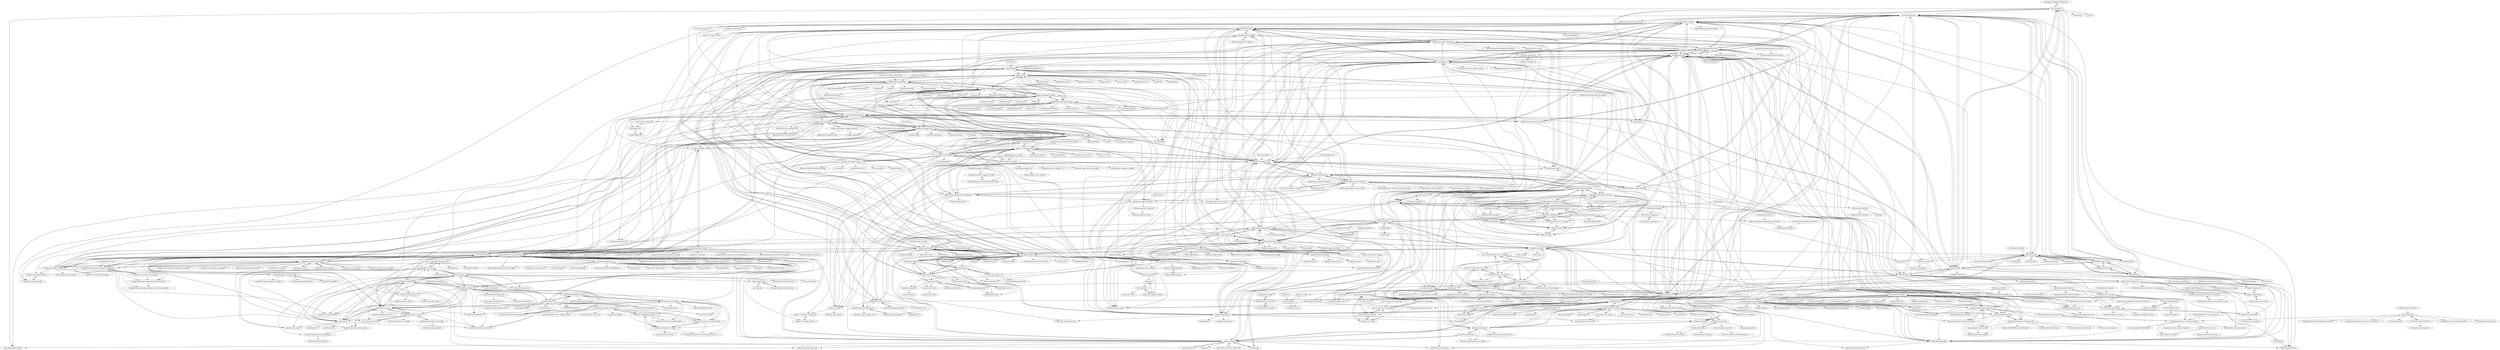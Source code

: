 digraph G {
"danielgtaylor/openapi-cli-generator" -> "rest-sh/restish"
"slatedocs/slate" -> "Redocly/redoc" ["e"=1]
"OAI/OpenAPI-Specification" -> "swagger-api/swagger-ui"
"OAI/OpenAPI-Specification" -> "swagger-api/swagger-codegen"
"OAI/OpenAPI-Specification" -> "Redocly/redoc"
"OAI/OpenAPI-Specification" -> "OpenAPITools/openapi-generator"
"OAI/OpenAPI-Specification" -> "swagger-api/swagger-editor"
"OAI/OpenAPI-Specification" -> "Kong/kong" ["e"=1]
"OAI/OpenAPI-Specification" -> "prometheus/prometheus" ["e"=1]
"OAI/OpenAPI-Specification" -> "microsoft/api-guidelines" ["e"=1]
"OAI/OpenAPI-Specification" -> "helm/helm" ["e"=1]
"OAI/OpenAPI-Specification" -> "kubernetes/kubernetes" ["e"=1]
"OAI/OpenAPI-Specification" -> "moby/moby" ["e"=1]
"OAI/OpenAPI-Specification" -> "istio/istio" ["e"=1]
"OAI/OpenAPI-Specification" -> "kubernetes/minikube" ["e"=1]
"OAI/OpenAPI-Specification" -> "serverless/serverless" ["e"=1]
"OAI/OpenAPI-Specification" -> "etcd-io/etcd" ["e"=1]
"swagger-api/swagger-editor" -> "swagger-api/swagger-ui"
"swagger-api/swagger-editor" -> "swagger-api/swagger-codegen"
"swagger-api/swagger-editor" -> "swagger-api/swagger-core"
"swagger-api/swagger-editor" -> "OAI/OpenAPI-Specification"
"swagger-api/swagger-editor" -> "swagger-api/swagger-node" ["e"=1]
"swagger-api/swagger-editor" -> "swagger-api/swagger-js"
"swagger-api/swagger-editor" -> "Redocly/redoc"
"swagger-api/swagger-editor" -> "springfox/springfox" ["e"=1]
"swagger-api/swagger-editor" -> "OpenAPITools/openapi-generator"
"swagger-api/swagger-editor" -> "go-swagger/go-swagger" ["e"=1]
"swagger-api/swagger-editor" -> "zircote/swagger-php" ["e"=1]
"swagger-api/swagger-editor" -> "openzipkin/zipkin" ["e"=1]
"swagger-api/swagger-editor" -> "thx/RAP" ["e"=1]
"swagger-api/swagger-editor" -> "apidoc/apidoc" ["e"=1]
"swagger-api/swagger-editor" -> "Kong/kong" ["e"=1]
"OpenAPITools/openapi-generator" -> "swagger-api/swagger-codegen"
"OpenAPITools/openapi-generator" -> "OAI/OpenAPI-Specification"
"OpenAPITools/openapi-generator" -> "Redocly/redoc"
"OpenAPITools/openapi-generator" -> "oapi-codegen/oapi-codegen" ["e"=1]
"OpenAPITools/openapi-generator" -> "OpenAPITools/openapi-generator-cli" ["e"=1]
"OpenAPITools/openapi-generator" -> "keycloak/keycloak" ["e"=1]
"OpenAPITools/openapi-generator" -> "nektos/act" ["e"=1]
"OpenAPITools/openapi-generator" -> "GoogleContainerTools/jib" ["e"=1]
"OpenAPITools/openapi-generator" -> "swagger-api/swagger-ui"
"OpenAPITools/openapi-generator" -> "openapi-ts/openapi-typescript" ["e"=1]
"OpenAPITools/openapi-generator" -> "quarkusio/quarkus" ["e"=1]
"OpenAPITools/openapi-generator" -> "testcontainers/testcontainers-java" ["e"=1]
"OpenAPITools/openapi-generator" -> "grpc-ecosystem/grpc-gateway" ["e"=1]
"OpenAPITools/openapi-generator" -> "localstack/localstack" ["e"=1]
"OpenAPITools/openapi-generator" -> "microsoft/playwright" ["e"=1]
"interagent/http-api-design" -> "apiaryio/api-blueprint" ["e"=1]
"springdoc/springdoc-openapi" -> "swagger-api/swagger-core" ["e"=1]
"danielgtaylor/aglio" -> "apiaryio/api-blueprint"
"danielgtaylor/aglio" -> "apiaryio/dredd"
"danielgtaylor/aglio" -> "bukalapak/snowboard"
"danielgtaylor/aglio" -> "Aconex/drakov"
"danielgtaylor/aglio" -> "localmed/api-mock"
"danielgtaylor/aglio" -> "slatedocs/slate" ["e"=1]
"danielgtaylor/aglio" -> "apidoc/apidoc" ["e"=1]
"danielgtaylor/aglio" -> "apiaryio/mson"
"danielgtaylor/aglio" -> "dingo/api" ["e"=1]
"danielgtaylor/aglio" -> "hirak/prestissimo" ["e"=1]
"danielgtaylor/aglio" -> "Masterminds/glide" ["e"=1]
"danielgtaylor/aglio" -> "php-pm/php-pm" ["e"=1]
"danielgtaylor/aglio" -> "lucadegasperi/oauth2-server-laravel" ["e"=1]
"danielgtaylor/aglio" -> "cachethq/cachet" ["e"=1]
"danielgtaylor/aglio" -> "thephpleague/fractal" ["e"=1]
"postmanlabs/newman" -> "postmanlabs/postman-app-support"
"postmanlabs/newman" -> "postmanlabs/postman-collection"
"postmanlabs/newman" -> "DannyDainton/newman-reporter-htmlextra"
"postmanlabs/newman" -> "postmanlabs/postman-docs"
"postmanlabs/newman" -> "ladjs/supertest" ["e"=1]
"postmanlabs/newman" -> "apache/jmeter" ["e"=1]
"postmanlabs/newman" -> "angular/protractor" ["e"=1]
"postmanlabs/newman" -> "nightwatchjs/nightwatch" ["e"=1]
"postmanlabs/newman" -> "postmanlabs/openapi-to-postman"
"postmanlabs/newman" -> "webdriverio/webdriverio" ["e"=1]
"postmanlabs/newman" -> "artilleryio/artillery" ["e"=1]
"postmanlabs/newman" -> "cucumber/cucumber-js" ["e"=1]
"postmanlabs/newman" -> "DevExpress/testcafe" ["e"=1]
"postmanlabs/newman" -> "rest-assured/rest-assured" ["e"=1]
"postmanlabs/newman" -> "karatelabs/karate" ["e"=1]
"stoicflame/enunciate" -> "kongchen/swagger-maven-plugin" ["e"=1]
"postmanlabs/postman-app-support" -> "postmanlabs/newman"
"postmanlabs/postman-app-support" -> "postmanlabs/postman-docs"
"postmanlabs/postman-app-support" -> "postmanlabs/postman-collection"
"postmanlabs/postman-app-support" -> "apache/jmeter" ["e"=1]
"postmanlabs/postman-app-support" -> "postmanlabs/openapi-to-postman"
"postmanlabs/postman-app-support" -> "swagger-api/swagger-ui"
"postmanlabs/postman-app-support" -> "swagger-api/swagger-editor"
"postmanlabs/postman-app-support" -> "rabbitmq/rabbitmq-server" ["e"=1]
"postmanlabs/postman-app-support" -> "jenkinsci/jenkins" ["e"=1]
"postmanlabs/postman-app-support" -> "java-decompiler/jd-gui" ["e"=1]
"postmanlabs/postman-app-support" -> "postmanlabs/postman-chrome-interceptor"
"postmanlabs/postman-app-support" -> "RedisInsight/RedisDesktopManager" ["e"=1]
"postmanlabs/postman-app-support" -> "cucumber/common" ["e"=1]
"postmanlabs/postman-app-support" -> "junit-team/junit5" ["e"=1]
"postmanlabs/postman-app-support" -> "hlmd/Postman-cn" ["e"=1]
"gitlab4j/gitlab4j-api" -> "swagger-api/swagger-parser" ["e"=1]
"Mermade/openapi-codegen" -> "fmvilas/swagger-node-codegen"
"Mermade/openapi-codegen" -> "Mermade/oas-kit"
"Mermade/openapi-codegen" -> "APIs-guru/awesome-openapi3"
"Mermade/openapi-codegen" -> "Mermade/openapi-filter"
"Mermade/openapi-codegen" -> "Redocly/openapi-sampler"
"cdimascio/express-openapi-validator" -> "kogosoftwarellc/open-api"
"cdimascio/express-openapi-validator" -> "PayU/openapi-validator-middleware" ["e"=1]
"cdimascio/express-openapi-validator" -> "openapistack/openapi-backend"
"cdimascio/express-openapi-validator" -> "davesag/swagger-routes-express"
"cdimascio/express-openapi-validator" -> "IBM/openapi-validator"
"cdimascio/express-openapi-validator" -> "cdimascio/generator-express-no-stress" ["e"=1]
"cdimascio/express-openapi-validator" -> "APIDevTools/swagger-express-middleware"
"cdimascio/express-openapi-validator" -> "APIDevTools/swagger-parser"
"cdimascio/express-openapi-validator" -> "cdimascio/generator-express-no-stress-typescript" ["e"=1]
"cdimascio/express-openapi-validator" -> "scottie1984/swagger-ui-express" ["e"=1]
"cdimascio/express-openapi-validator" -> "Hilzu/express-openapi-validate"
"cdimascio/express-openapi-validator" -> "APIDevTools/json-schema-ref-parser" ["e"=1]
"cdimascio/express-openapi-validator" -> "wesleytodd/express-openapi"
"cdimascio/express-openapi-validator" -> "oazapfts/oazapfts"
"cdimascio/express-openapi-validator" -> "lukeautry/tsoa" ["e"=1]
"apiman/apiman" -> "Apicurio/apicurio-studio" ["e"=1]
"Gi60s/openapi-enforcer" -> "Authress-Engineering/openapi-data-validator.js"
"IBM/openapi-validator" -> "stoplightio/spectral"
"IBM/openapi-validator" -> "Mermade/oas-kit"
"IBM/openapi-validator" -> "wework/speccy"
"IBM/openapi-validator" -> "apisyouwonthate/openapi.tools"
"IBM/openapi-validator" -> "OpenAPITools/openapi-style-validator"
"IBM/openapi-validator" -> "Redocly/redocly-cli"
"IBM/openapi-validator" -> "daveshanley/vacuum"
"IBM/openapi-validator" -> "Mermade/openapi-filter"
"IBM/openapi-validator" -> "codekie/openapi-examples-validator"
"IBM/openapi-validator" -> "swagger-api/validator-badge"
"IBM/openapi-validator" -> "42Crunch/vscode-openapi"
"IBM/openapi-validator" -> "pb33f/openapi-changes"
"IBM/openapi-validator" -> "cdimascio/express-openapi-validator"
"IBM/openapi-validator" -> "oasdiff/oasdiff"
"IBM/openapi-validator" -> "APIDevTools/json-schema-ref-parser" ["e"=1]
"OpenAPITools/openapi-generator-cli" -> "OpenAPITools/openapi-generator" ["e"=1]
"OpenAPITools/openapi-generator-cli" -> "stoplightio/spectral" ["e"=1]
"OpenAPITools/openapi-generator-cli" -> "APIDevTools/swagger-parser" ["e"=1]
"OpenAPITools/openapi-generator-cli" -> "APIDevTools/swagger-cli" ["e"=1]
"OpenAPITools/openapi-generator-cli" -> "OpenAPITools/openapi-diff" ["e"=1]
"OpenAPITools/openapi-generator-cli" -> "OpenAPITools/openapi-style-validator" ["e"=1]
"OpenAPITools/openapi-generator-cli" -> "swagger-api/swagger-codegen" ["e"=1]
"OpenAPITools/openapi-generator-cli" -> "cdimascio/express-openapi-validator" ["e"=1]
"oazapfts/oazapfts" -> "airtasker/spot"
"oazapfts/oazapfts" -> "ninofiliu/oa-client"
"oazapfts/oazapfts" -> "Mermade/openapi-filter"
"oazapfts/oazapfts" -> "Mermade/openapi-codegen"
"oazapfts/oazapfts" -> "readmeio/api"
"krakenjs/lusca" -> "krakenjs/swaggerize-express" ["e"=1]
"raml-org/raml-spec" -> "raml2html/raml2html"
"raml-org/raml-spec" -> "mulesoft/api-designer"
"raml-org/raml-spec" -> "mulesoft/api-console"
"raml-org/raml-spec" -> "raml-org/raml-examples"
"raml-org/raml-spec" -> "mulesoft/osprey"
"raml-org/raml-spec" -> "apiaryio/api-blueprint"
"raml-org/raml-spec" -> "mulesoft-labs/raml-for-jax-rs"
"raml-org/raml-spec" -> "raml-org/raml-php-parser"
"raml-org/raml-spec" -> "cybertk/abao"
"raml-org/raml-spec" -> "raml-org/raml-java-parser"
"raml-org/raml-spec" -> "mulesoft-attic/api-workbench"
"raml-org/raml-spec" -> "swagger-api/swagger-core"
"raml-org/raml-spec" -> "OAI/OpenAPI-Specification"
"raml-org/raml-spec" -> "mulesoft/mule"
"raml-org/raml-spec" -> "raml-org/raml-js-parser-2"
"postmanlabs/postman-code-generators" -> "postmanlabs/postman-collection"
"postmanlabs/postman-code-generators" -> "postmanlabs/openapi-to-postman"
"postmanlabs/postman-code-generators" -> "postmanlabs/postman-docs"
"postmanlabs/postman-code-generators" -> "postmanlabs/postman-runtime"
"postmanlabs/postman-code-generators" -> "postmanlabs/newman"
"postmanlabs/postman-code-generators" -> "Blockchair/Blockchair.Support" ["e"=1]
"postmanlabs/postman-code-generators" -> "opencollective/opencollective-api" ["e"=1]
"postmanlabs/postman-code-generators" -> "ethereum/execution-apis" ["e"=1]
"postmanlabs/postman-code-generators" -> "MyEtherWallet/MEWconnect-web-client" ["e"=1]
"postmanlabs/openapi-to-postman" -> "postmanlabs/postman-collection"
"postmanlabs/openapi-to-postman" -> "postmanlabs/postman-docs"
"postmanlabs/openapi-to-postman" -> "apideck-libraries/portman"
"postmanlabs/openapi-to-postman" -> "joolfe/postman-to-openapi"
"postmanlabs/openapi-to-postman" -> "postmanlabs/postman-code-generators"
"postmanlabs/openapi-to-postman" -> "Mermade/openapi-filter"
"postmanlabs/openapi-to-postman" -> "postmanlabs/swagger2-postman2"
"postmanlabs/openapi-to-postman" -> "Mermade/oas-kit"
"postmanlabs/openapi-to-postman" -> "apisyouwonthate/openapi.tools"
"postmanlabs/openapi-to-postman" -> "asyncapi/generator" ["e"=1]
"postmanlabs/openapi-to-postman" -> "stoplightio/spectral"
"postmanlabs/openapi-to-postman" -> "apisyouwonthate/style-guide"
"postmanlabs/openapi-to-postman" -> "postmanlabs/newman"
"postmanlabs/openapi-to-postman" -> "APIDevTools/swagger-parser"
"postmanlabs/openapi-to-postman" -> "Redocly/redocly-cli"
"mulesoft/api-console" -> "raml2html/raml2html"
"mulesoft/api-console" -> "mulesoft/api-designer"
"mulesoft/api-console" -> "raml-org/raml-spec"
"mulesoft/api-console" -> "mulesoft/api-notebook"
"mulesoft/api-console" -> "raml-org/raml-examples"
"mulesoft/api-console" -> "mulesoft-labs/raml-for-jax-rs"
"mulesoft/api-console" -> "mulesoft-attic/api-workbench"
"mulesoft/api-console" -> "cybertk/abao"
"mulesoft/api-console" -> "mulesoft/osprey"
"mulesoft/api-console" -> "mulesoft-labs/osprey-mock-service"
"mulesoft/api-console" -> "raml-org/raml-java-parser"
"mulesoft/api-console" -> "raml-org/raml-js-parser-2"
"mulesoft/api-console" -> "farolfo/raml-server"
"mulesoft/api-console" -> "mulesoft-labs/raml-client-generator"
"mulesoft/api-console" -> "mulesoft-labs/api-console-cli"
"JMCuixy/swagger2word" -> "Swagger2Markup/swagger2markup"
"JMCuixy/swagger2word" -> "xiaoymin/knife4j" ["e"=1]
"JMCuixy/swagger2word" -> "SpringForAll/spring-boot-starter-swagger" ["e"=1]
"JMCuixy/swagger2word" -> "YeDaxia/JApiDocs" ["e"=1]
"JMCuixy/swagger2word" -> "Swagger2Markup/spring-swagger2markup-demo"
"JMCuixy/swagger2word" -> "pingfangushi/screw" ["e"=1]
"JMCuixy/swagger2word" -> "Sayi/poi-tl" ["e"=1]
"JMCuixy/swagger2word" -> "lexburner/oauth2-demo" ["e"=1]
"JMCuixy/swagger2word" -> "zouzg/mybatis-generator-gui" ["e"=1]
"JMCuixy/swagger2word" -> "jeecgboot/jeecg" ["e"=1]
"JMCuixy/swagger2word" -> "baomidou/mybatis-plus" ["e"=1]
"JMCuixy/swagger2word" -> "gejun123456/MyBatisCodeHelper-Pro" ["e"=1]
"JMCuixy/swagger2word" -> "codingapi/tx-lcn" ["e"=1]
"JMCuixy/swagger2word" -> "qq53182347/liugh-parent" ["e"=1]
"JMCuixy/swagger2word" -> "zhangkaitao/shiro-example" ["e"=1]
"openapistack/openapi-backend" -> "openapistack/openapi-client-axios"
"openapistack/openapi-backend" -> "openapistack/openapicmd"
"openapistack/openapi-backend" -> "openapistack/docs"
"openapistack/openapi-backend" -> "kogosoftwarellc/open-api"
"openapistack/openapi-backend" -> "anttiviljami/product-engineer-manifesto"
"openapistack/openapi-backend" -> "jormaechea/open-api-mocker"
"openapistack/openapi-backend" -> "cdimascio/express-openapi-validator"
"openapistack/openapi-backend" -> "epilot-dev/sdk-js"
"openapistack/openapi-backend" -> "anttiviljami/react-openapi-client"
"openapistack/openapi-backend" -> "oazapfts/oazapfts"
"openapistack/openapi-backend" -> "epilot-dev/engineering-principles"
"openapistack/openapi-backend" -> "APIDevTools/swagger-parser"
"openapistack/openapi-backend" -> "oas-tools/oas-tools"
"openapistack/openapi-backend" -> "epilot-dev/hiring"
"openapistack/openapi-backend" -> "eterima/Flappy-epilot"
"stoplightio/elements" -> "stoplightio/spectral"
"stoplightio/elements" -> "stoplightio/prism"
"stoplightio/elements" -> "rapi-doc/RapiDoc"
"stoplightio/elements" -> "stoplightio/studio"
"stoplightio/elements" -> "dedoc/scramble" ["e"=1]
"stoplightio/elements" -> "Mermade/widdershins"
"stoplightio/elements" -> "scalar/scalar" ["e"=1]
"stoplightio/elements" -> "opticdev/optic"
"stoplightio/elements" -> "PaloAltoNetworks/docusaurus-openapi-docs"
"stoplightio/elements" -> "Kong/httpsnippet" ["e"=1]
"stoplightio/elements" -> "Redocly/redoc"
"stoplightio/elements" -> "Redocly/redocly-cli"
"stoplightio/elements" -> "pb33f/libopenapi"
"stoplightio/elements" -> "Authress-Engineering/openapi-explorer"
"stoplightio/elements" -> "cloud-annotations/docusaurus-openapi"
"asyncapi/generator" -> "postmanlabs/openapi-to-postman" ["e"=1]
"swagger-api/swagger-parser" -> "swagger-api/swagger-inflector"
"swagger-api/swagger-parser" -> "swagger-api/validator-badge"
"swagger-api/swagger-parser" -> "swagger-api/swagger-core"
"swagger-api/swagger-parser" -> "swagger-api/swagger-codegen-generators"
"swagger-api/swagger-parser" -> "RepreZen/KaiZen-OpenApi-Parser"
"swagger-api/swagger-parser" -> "swagger-api/swagger-samples"
"swagger-api/swagger-parser" -> "APIDevTools/swagger-parser"
"swagger-api/swagger-parser" -> "swagger-api/swagger-js"
"swagger-api/swagger-parser" -> "FasterXML/jackson-module-jsonSchema" ["e"=1]
"swagger-api/swagger-parser" -> "kongchen/swagger-maven-plugin"
"swagger-api/swagger-parser" -> "OpenAPITools/openapi-diff"
"swagger-api/swagger-parser" -> "swagger-api/swagger-codegen"
"swagger-api/swagger-parser" -> "swagger-api/apidom"
"swagger-api/swagger-parser" -> "Swagger2Markup/swagger2markup"
"swagger-api/swagger-parser" -> "RepreZen/KaiZen-OpenAPI-Editor"
"rapi-doc/RapiDoc" -> "mrin9/RapiPdf"
"rapi-doc/RapiDoc" -> "stoplightio/elements"
"rapi-doc/RapiDoc" -> "Authress-Engineering/openapi-explorer"
"rapi-doc/RapiDoc" -> "Mermade/widdershins"
"rapi-doc/RapiDoc" -> "Redocly/redoc"
"rapi-doc/RapiDoc" -> "daveshanley/vacuum"
"rapi-doc/RapiDoc" -> "Mermade/openapi-gui"
"rapi-doc/RapiDoc" -> "mrin9/OpenAPI-Viewer"
"rapi-doc/RapiDoc" -> "Redocly/redocly-cli"
"rapi-doc/RapiDoc" -> "wework/speccy"
"rapi-doc/RapiDoc" -> "stoplightio/prism"
"rapi-doc/RapiDoc" -> "apisyouwonthate/openapi.tools"
"rapi-doc/RapiDoc" -> "cloud-annotations/docusaurus-openapi"
"rapi-doc/RapiDoc" -> "ouropencode/OpenDocumenter"
"rapi-doc/RapiDoc" -> "Redocly/create-openapi-repo"
"muonsoft/openapi-mock" -> "danielgtaylor/apisprout"
"muonsoft/openapi-mock" -> "stoplightio/prism"
"muonsoft/openapi-mock" -> "imposter-project/imposter-jvm-engine"
"muonsoft/openapi-mock" -> "Mermade/openapi-filter"
"stoplightio/spectral" -> "stoplightio/prism"
"stoplightio/spectral" -> "wework/speccy"
"stoplightio/spectral" -> "Redocly/redocly-cli"
"stoplightio/spectral" -> "stoplightio/elements"
"stoplightio/spectral" -> "daveshanley/vacuum"
"stoplightio/spectral" -> "IBM/openapi-validator"
"stoplightio/spectral" -> "oasdiff/oasdiff"
"stoplightio/spectral" -> "zalando/zally" ["e"=1]
"stoplightio/spectral" -> "apisyouwonthate/style-guide"
"stoplightio/spectral" -> "stoplightio/studio"
"stoplightio/spectral" -> "opticdev/optic"
"stoplightio/spectral" -> "asyncapi/spec" ["e"=1]
"stoplightio/spectral" -> "apisyouwonthate/openapi.tools"
"stoplightio/spectral" -> "OpenAPITools/openapi-diff"
"stoplightio/spectral" -> "microsoft/typespec" ["e"=1]
"apisyouwonthate/openapi.tools" -> "APIs-guru/awesome-openapi3"
"apisyouwonthate/openapi.tools" -> "readmeio/oas"
"apisyouwonthate/openapi.tools" -> "IBM/openapi-validator"
"apisyouwonthate/openapi.tools" -> "wework/speccy"
"apisyouwonthate/openapi.tools" -> "jonluca/har-to-openapi"
"apisyouwonthate/openapi.tools" -> "OAI/tools.openapis.org"
"apisyouwonthate/openapi.tools" -> "daveshanley/vacuum"
"apisyouwonthate/openapi.tools" -> "apisyouwonthate/standards.rest"
"apisyouwonthate/openapi.tools" -> "stoplightio/spectral"
"apisyouwonthate/openapi.tools" -> "Mermade/openapi-filter"
"apisyouwonthate/openapi.tools" -> "Mermade/openapi-gui"
"apisyouwonthate/openapi.tools" -> "stoplightio/studio"
"apisyouwonthate/openapi.tools" -> "apisyouwonthate/book-build-apis-2"
"apisyouwonthate/openapi.tools" -> "joolfe/postman-to-openapi"
"apisyouwonthate/openapi.tools" -> "apisyouwonthate/style-guide"
"facebookincubator/infima" -> "saucelabs/docusaurus-theme-github-codeblock"
"schemaorg/schemaorg" -> "OAI/OpenAPI-Specification" ["e"=1]
"apiaryio/mson" -> "Aconex/drakov"
"apiaryio/mson" -> "apiaryio/api-blueprint"
"apiaryio/mson" -> "jamesramsay/hercule"
"apiaryio/mson" -> "apiaryio/drafter"
"apiaryio/mson" -> "apiaryio/protagonist"
"apiaryio/mson" -> "thecopy/apiary2postman"
"apiaryio/mson" -> "danielgtaylor/aglio"
"apiaryio/mson" -> "apiaryio/dredd"
"apiaryio/mson" -> "apiaryio/apiary-client"
"apiaryio/mson" -> "bukalapak/snowboard"
"apiaryio/mson" -> "apiaryio/snowcrash"
"raml2html/raml2html" -> "mulesoft/api-console"
"raml2html/raml2html" -> "raml-org/raml-spec"
"raml2html/raml2html" -> "mulesoft/api-designer"
"raml2html/raml2html" -> "mulesoft/osprey"
"raml2html/raml2html" -> "raml2html/raml2md"
"raml2html/raml2html" -> "cybertk/abao"
"raml2html/raml2html" -> "mulesoft-attic/api-workbench"
"raml2html/raml2html" -> "mulesoft-labs/raml-for-jax-rs"
"raml2html/raml2html" -> "mulesoft-labs/raml-client-generator"
"raml2html/raml2html" -> "raml-org/raml-java-parser"
"raml2html/raml2html" -> "raml-org/raml-examples"
"raml2html/raml2html" -> "raml-org/raml-js-parser"
"raml2html/raml2html" -> "mulesoft-labs/osprey-mock-service"
"raml2html/raml2html" -> "farolfo/raml-server"
"raml2html/raml2html" -> "raml-org/raml-php-parser"
"mulesoft/api-designer" -> "mulesoft/api-console"
"mulesoft/api-designer" -> "raml2html/raml2html"
"mulesoft/api-designer" -> "raml-org/raml-spec"
"mulesoft/api-designer" -> "mulesoft/api-notebook"
"mulesoft/api-designer" -> "cybertk/abao"
"mulesoft/api-designer" -> "mulesoft/osprey"
"mulesoft/api-designer" -> "raml-org/raml-examples"
"mulesoft/api-designer" -> "mulesoft-labs/raml-client-generator"
"mulesoft/api-designer" -> "mulesoft/mule"
"mulesoft/api-designer" -> "mulesoft-labs/raml-for-jax-rs"
"mulesoft/api-designer" -> "mulesoft-labs/raml-dotnet-tools"
"mulesoft/api-designer" -> "farolfo/raml-server"
"mulesoft/api-designer" -> "raml-org/raml-php-parser"
"mulesoft/api-designer" -> "mulesoft-attic/anypoint-examples"
"mulesoft/api-designer" -> "mulesoft-labs/osprey-mock-service"
"apiaryio/dredd" -> "apiaryio/api-blueprint"
"apiaryio/dredd" -> "danielgtaylor/aglio"
"apiaryio/dredd" -> "stoplightio/prism"
"apiaryio/dredd" -> "schemathesis/schemathesis" ["e"=1]
"apiaryio/dredd" -> "wework/speccy"
"apiaryio/dredd" -> "Aconex/drakov"
"apiaryio/dredd" -> "stoplightio/spectral"
"apiaryio/dredd" -> "apiaryio/mson"
"apiaryio/dredd" -> "humbug/humbug" ["e"=1]
"apiaryio/dredd" -> "bukalapak/snowboard"
"apiaryio/dredd" -> "localmed/api-mock"
"apiaryio/dredd" -> "LucyBot-Inc/api-spec-converter"
"apiaryio/dredd" -> "Redocly/redoc"
"apiaryio/dredd" -> "php-pm/php-pm" ["e"=1]
"apiaryio/dredd" -> "APIDevTools/swagger-parser"
"localmed/api-mock" -> "Aconex/drakov"
"localmed/api-mock" -> "kirkstrobeck/blueprint-docify"
"stoplightio/studio" -> "stoplightio/elements"
"stoplightio/studio" -> "stoplightio/prism"
"stoplightio/studio" -> "stoplightio/spectral"
"stoplightio/studio" -> "Mermade/openapi-gui"
"stoplightio/studio" -> "apisyouwonthate/openapi.tools"
"stoplightio/studio" -> "restcase/apibldr"
"stoplightio/studio" -> "Redocly/redocly-cli"
"stoplightio/studio" -> "ouropencode/OpenDocumenter"
"stoplightio/studio" -> "stoplightio/json-schema-viewer" ["e"=1]
"stoplightio/studio" -> "Apicurio/apicurio-studio"
"stoplightio/studio" -> "stoplightio/desktop"
"stoplightio/studio" -> "wework/speccy"
"stoplightio/studio" -> "Mermade/openapi-filter"
"stoplightio/studio" -> "stripe/openapi" ["e"=1]
"stoplightio/studio" -> "Authress-Engineering/openapi-explorer"
"oas-tools/oas-tools" -> "oas-tools/oas-generator"
"oas-tools/oas-tools" -> "readmeio/oas"
"oas-tools/oas-tools" -> "Mermade/openapi-filter"
"OpenAPITools/openapi-diff" -> "oasdiff/oasdiff"
"OpenAPITools/openapi-diff" -> "Azure/openapi-diff"
"OpenAPITools/openapi-diff" -> "Sayi/swagger-diff"
"OpenAPITools/openapi-diff" -> "OpenAPITools/openapi-style-validator"
"OpenAPITools/openapi-diff" -> "stoplightio/spectral"
"OpenAPITools/openapi-diff" -> "daveshanley/vacuum"
"OpenAPITools/openapi-diff" -> "Redocly/redocly-cli"
"OpenAPITools/openapi-diff" -> "civisanalytics/swagger-diff"
"OpenAPITools/openapi-diff" -> "swagger-api/swagger-parser"
"OpenAPITools/openapi-diff" -> "IBM/openapi-validator"
"OpenAPITools/openapi-diff" -> "zalando/zally" ["e"=1]
"OpenAPITools/openapi-diff" -> "RepreZen/KaiZen-OpenApi-Parser"
"OpenAPITools/openapi-diff" -> "stoplightio/prism"
"OpenAPITools/openapi-diff" -> "Mermade/oas-kit"
"OpenAPITools/openapi-diff" -> "apisyouwonthate/openapi.tools"
"Apicurio/apicurio-registry" -> "Apicurio/apicurio-studio" ["e"=1]
"Apicurio/apicurio-registry" -> "Apicurio/apicurio-data-models" ["e"=1]
"Apicurio/apicurio-registry" -> "Kuadrant/authorino" ["e"=1]
"opticdev/optic" -> "stoplightio/spectral"
"opticdev/optic" -> "oasdiff/oasdiff"
"opticdev/optic" -> "daveshanley/vacuum"
"opticdev/optic" -> "openclarity/apiclarity" ["e"=1]
"opticdev/optic" -> "stoplightio/elements"
"opticdev/optic" -> "OAI/Arazzo-Specification"
"opticdev/optic" -> "schemathesis/schemathesis" ["e"=1]
"opticdev/optic" -> "apisyouwonthate/style-guide"
"opticdev/optic" -> "apideck-libraries/portman"
"opticdev/optic" -> "apisyouwonthate/openapi.tools"
"opticdev/optic" -> "OpenAPITools/openapi-diff"
"opticdev/optic" -> "Redocly/redocly-cli"
"opticdev/optic" -> "stoplightio/prism"
"opticdev/optic" -> "jonluca/har-to-openapi"
"opticdev/optic" -> "OAI/Overlay-Specification"
"raml-org/raml-java-parser" -> "mulesoft-labs/raml-for-jax-rs"
"wework/speccy" -> "Mermade/oas-kit"
"wework/speccy" -> "stoplightio/spectral"
"wework/speccy" -> "APIDevTools/swagger-cli"
"wework/speccy" -> "wework/json-schema-to-openapi-schema" ["e"=1]
"wework/speccy" -> "IBM/openapi-validator"
"wework/speccy" -> "Redocly/redocly-cli"
"wework/speccy" -> "APIDevTools/swagger-parser"
"wework/speccy" -> "apisyouwonthate/openapi.tools"
"wework/speccy" -> "zalando/zally" ["e"=1]
"wework/speccy" -> "apiaryio/dredd"
"wework/speccy" -> "Mermade/widdershins"
"wework/speccy" -> "Redocly/create-openapi-repo"
"wework/speccy" -> "APIs-guru/awesome-openapi3"
"wework/speccy" -> "readmeio/oas"
"wework/speccy" -> "mikunn/openapi-schema-to-json-schema" ["e"=1]
"danielgtaylor/apisprout" -> "getkin/kin-openapi" ["e"=1]
"danielgtaylor/apisprout" -> "muonsoft/openapi-mock"
"danielgtaylor/apisprout" -> "stoplightio/prism"
"danielgtaylor/apisprout" -> "wework/speccy"
"danielgtaylor/apisprout" -> "rest-sh/restish"
"danielgtaylor/apisprout" -> "mrVanDalo/swagger-api-mock-docker"
"danielgtaylor/apisprout" -> "stoplightio/spectral"
"danielgtaylor/apisprout" -> "Apicurio/apicurio-studio"
"danielgtaylor/apisprout" -> "Redocly/create-openapi-repo"
"danielgtaylor/apisprout" -> "openapistack/openapi-backend"
"danielgtaylor/apisprout" -> "imposter-project/imposter-jvm-engine"
"danielgtaylor/apisprout" -> "IBM/openapi-validator"
"mulesoft/osprey" -> "mulesoft-labs/osprey-mock-service"
"mulesoft/osprey" -> "farolfo/raml-server"
"mulesoft/osprey" -> "cybertk/abao"
"mulesoft/osprey" -> "raml2html/raml2html"
"mulesoft/osprey" -> "mulesoft-attic/api-workbench"
"mulesoft/osprey" -> "mulesoft-labs/raml-javascript-generator"
"mulesoft/osprey" -> "mulesoft/api-designer"
"mulesoft/osprey" -> "mulesoft/api-notebook"
"mulesoft/osprey" -> "dmitrisweb/raml-mocker-server"
"mulesoft/osprey" -> "Jumpscale/go-raml"
"mulesoft/osprey" -> "raml-org/raml-js-parser-2"
"mulesoft/osprey" -> "raml2html/raml2md"
"mulesoft/osprey" -> "ramses-tech/ramses" ["e"=1]
"mulesoft/osprey" -> "repocho/raml-mocker"
"mulesoft/osprey" -> "mulesoft/api-console"
"omissis/go-jsonschema" -> "pb33f/libopenapi" ["e"=1]
"DannyDainton/newman-reporter-htmlextra" -> "postmanlabs/newman-reporter-html"
"DannyDainton/newman-reporter-htmlextra" -> "matt-ball/postman-local"
"DannyDainton/newman-reporter-htmlextra" -> "DannyDainton/basic-newman-slack-bot"
"DannyDainton/newman-reporter-htmlextra" -> "matt-ball/newman-action"
"DannyDainton/newman-reporter-htmlextra" -> "mwinteringham/restful-booker" ["e"=1]
"DannyDainton/newman-reporter-htmlextra" -> "apideck-libraries/postman-to-k6" ["e"=1]
"DannyDainton/newman-reporter-htmlextra" -> "postmanlabs/newman"
"postmanlabs/postman-chrome-interceptor" -> "postmanlabs/postman-collection"
"raml-org/raml-php-parser" -> "mikestowe/php-raml2html"
"raml-org/raml-php-parser" -> "creads/api2symfony-bundle"
"OpenAPITools/openapi-style-validator" -> "OpenAPITools/openapi-diff"
"OpenAPITools/openapi-style-validator" -> "Mermade/openapi-filter"
"OpenAPITools/openapi-style-validator" -> "IBM/openapi-validator"
"postmanlabs/newman-reporter-html" -> "DannyDainton/newman-reporter-htmlextra"
"42Crunch/vscode-openapi" -> "arjun-g/vs-swagger-viewer"
"swagger-api/swagger-codegen-generators" -> "SpikeInterface/spikeextractors" ["e"=1]
"swagger-api/swagger-codegen-generators" -> "swagger-api/swagger-parser"
"swagger-api/swagger-codegen-generators" -> "swagger-api/apidom"
"mulesoft-labs/data-weave-cli" -> "mulesoft-consulting/json-logger"
"mulesoft-labs/data-weave-cli" -> "mulesoft-labs/data-weave-language-server"
"mulesoft-labs/data-weave-cli" -> "mulesoft-labs/data-weave-rfc"
"mulesoft-labs/data-weave-cli" -> "mulesoft-catalyst/mule-sonarqube-plugin"
"mulesoft-labs/data-weave-cli" -> "manikmagar/mulefd"
"mulesoft-labs/data-weave-cli" -> "estebanwasinger/dataweave-playground"
"mulesoft-labs/data-weave-cli" -> "mulesoft-catalyst/metrics-toolkit"
"openapistack/openapi-client-axios" -> "openapistack/openapicmd"
"openapistack/openapi-client-axios" -> "openapistack/openapi-backend"
"openapistack/openapi-client-axios" -> "anttiviljami/react-openapi-client"
"openapistack/openapi-client-axios" -> "openapistack/docs"
"openapistack/openapi-client-axios" -> "anttiviljami/product-engineer-manifesto"
"openapistack/openapi-client-axios" -> "NishuGoel/lambda-server-timing"
"openapistack/openapi-client-axios" -> "epilot-dev/sdk-js"
"openapistack/openapi-client-axios" -> "epilot-dev/hiring"
"openapistack/openapi-client-axios" -> "eterima/Flappy-epilot"
"openapistack/openapi-client-axios" -> "Manweill/swagger-axios-codegen"
"openapistack/openapi-client-axios" -> "metadevpro/openapi3-ts"
"openapistack/openapi-client-axios" -> "kogosoftwarellc/open-api"
"openapistack/openapi-client-axios" -> "oazapfts/oazapfts"
"openapistack/openapi-client-axios" -> "hosseinmd/swagger-typescript"
"airtasker/spot" -> "oazapfts/oazapfts"
"airtasker/spot" -> "airtasker/proxay"
"airtasker/spot" -> "fwouts/prmonitor"
"airtasker/spot" -> "j-d-carmichael/boats"
"adrianbk/swagger-springmvc-demo" -> "qq291462491/bugkillers"
"adrianbk/swagger-springmvc-demo" -> "martypitt/swagger-springmvc-example"
"adrianbk/swagger-springmvc-demo" -> "wkennedy/swagger4spring-web"
"apisyouwonthate/build-apis-you-wont-hate" -> "apisyouwonthate/book-build-apis-2"
"mrin9/RapiPdf" -> "rapi-doc/RapiDoc"
"mrin9/RapiPdf" -> "Irdis/SwDoc"
"kylef/apiblueprint.vim" -> "apiaryio/apiary-client"
"openapistack/openapicmd" -> "epilot-dev/sdk-js"
"openapistack/openapicmd" -> "epilot-dev/hiring"
"openapistack/openapicmd" -> "eterima/Flappy-epilot"
"openapistack/openapicmd" -> "NishuGoel/lambda-server-timing"
"openapistack/openapicmd" -> "anttiviljami/react-openapi-client"
"mulesoft-labs/raml-for-jax-rs" -> "phoenixnap/springmvc-raml-plugin"
"mulesoft-labs/raml-for-jax-rs" -> "raml-org/raml-java-parser"
"mulesoft-labs/raml-for-jax-rs" -> "mulesoft-labs/raml-jaxrs-codegen"
"mulesoft-labs/raml-for-jax-rs" -> "mulesoft/api-console"
"mulesoft-labs/raml-for-jax-rs" -> "raml2html/raml2html"
"mulesoft-labs/raml-for-jax-rs" -> "cybertk/abao"
"anbuksv/avantation" -> "dcarr178/har2openapi"
"Azure/avocado" -> "Azure/autorest.cli"
"Azure/avocado" -> "Azure/azure-openapi-validator"
"swagger-api/swagger-codegen" -> "swagger-api/swagger-editor"
"swagger-api/swagger-codegen" -> "OpenAPITools/openapi-generator"
"swagger-api/swagger-codegen" -> "swagger-api/swagger-ui"
"swagger-api/swagger-codegen" -> "OAI/OpenAPI-Specification"
"swagger-api/swagger-codegen" -> "swagger-api/swagger-core"
"swagger-api/swagger-codegen" -> "Redocly/redoc"
"swagger-api/swagger-codegen" -> "springfox/springfox" ["e"=1]
"swagger-api/swagger-codegen" -> "swagger-api/swagger-js"
"swagger-api/swagger-codegen" -> "RicoSuter/NSwag" ["e"=1]
"swagger-api/swagger-codegen" -> "go-swagger/go-swagger" ["e"=1]
"swagger-api/swagger-codegen" -> "Kong/kong" ["e"=1]
"swagger-api/swagger-codegen" -> "Netflix/Hystrix" ["e"=1]
"swagger-api/swagger-codegen" -> "Azure/autorest" ["e"=1]
"swagger-api/swagger-codegen" -> "helm/helm" ["e"=1]
"swagger-api/swagger-codegen" -> "Netflix/zuul" ["e"=1]
"swagger-api/swagger-ui" -> "swagger-api/swagger-editor"
"swagger-api/swagger-ui" -> "swagger-api/swagger-codegen"
"swagger-api/swagger-ui" -> "OAI/OpenAPI-Specification"
"swagger-api/swagger-ui" -> "swagger-api/swagger-core"
"swagger-api/swagger-ui" -> "Redocly/redoc"
"swagger-api/swagger-ui" -> "springfox/springfox" ["e"=1]
"swagger-api/swagger-ui" -> "zircote/swagger-php" ["e"=1]
"swagger-api/swagger-ui" -> "Kong/kong" ["e"=1]
"swagger-api/swagger-ui" -> "alibaba/druid" ["e"=1]
"swagger-api/swagger-ui" -> "elastic/elasticsearch" ["e"=1]
"swagger-api/swagger-ui" -> "YMFE/yapi" ["e"=1]
"swagger-api/swagger-ui" -> "apache/dubbo" ["e"=1]
"swagger-api/swagger-ui" -> "spring-projects/spring-boot" ["e"=1]
"swagger-api/swagger-ui" -> "apolloconfig/apollo" ["e"=1]
"swagger-api/swagger-ui" -> "prometheus/prometheus" ["e"=1]
"swaggest/openapi-go" -> "pb33f/libopenapi" ["e"=1]
"swagger-api/swagger-core" -> "springfox/springfox" ["e"=1]
"swagger-api/swagger-core" -> "swagger-api/swagger-ui"
"swagger-api/swagger-core" -> "swagger-api/swagger-codegen"
"swagger-api/swagger-core" -> "swagger-api/swagger-editor"
"swagger-api/swagger-core" -> "mockito/mockito" ["e"=1]
"swagger-api/swagger-core" -> "swagger-api/swagger-samples"
"swagger-api/swagger-core" -> "springdoc/springdoc-openapi" ["e"=1]
"swagger-api/swagger-core" -> "projectlombok/lombok" ["e"=1]
"swagger-api/swagger-core" -> "dropwizard/metrics" ["e"=1]
"swagger-api/swagger-core" -> "redis/jedis" ["e"=1]
"swagger-api/swagger-core" -> "swagger-api/swagger-parser"
"swagger-api/swagger-core" -> "OpenFeign/feign" ["e"=1]
"swagger-api/swagger-core" -> "brettwooldridge/HikariCP" ["e"=1]
"swagger-api/swagger-core" -> "OAI/OpenAPI-Specification"
"swagger-api/swagger-core" -> "apache/shiro" ["e"=1]
"danielgtaylor/huma" -> "rest-sh/restish" ["e"=1]
"danielgtaylor/huma" -> "pb33f/libopenapi" ["e"=1]
"pactumjs/pactum" -> "test-results-reporter/testbeats"
"pactumjs/pactum" -> "pactumjs/pactum-cucumber-boilerplate"
"pactumjs/pactum" -> "pactumjs/pactumjs.github.io"
"pactumjs/pactum" -> "AppiumTestDistribution/appium-device-farm" ["e"=1]
"pactumjs/pactum" -> "DannyDainton/newman-reporter-htmlextra"
"pactumjs/pactum" -> "eliasnogueira/selenium-java-lean-test-architecture" ["e"=1]
"pactumjs/pactum" -> "levz0r/gmail-tester" ["e"=1]
"Redocly/openapi-starter" -> "Redocly/developer-portal-starter"
"Redocly/openapi-starter" -> "Redocly/openapi-sampler"
"kminami/apib2swagger" -> "apiaryio/swagger2blueprint"
"mafintosh/is-my-json-valid" -> "apigee-127/swagger-tools" ["e"=1]
"kevinswiber/postman2openapi" -> "joolfe/postman-to-openapi"
"kevinswiber/postman2openapi" -> "OAI/Overlay-Specification"
"thecopy/apiary2postman" -> "apiaryio/drafter"
"thecopy/apiary2postman" -> "kielabokkie/blueman"
"APIDevTools/swagger-parser" -> "APIDevTools/swagger-cli"
"APIDevTools/swagger-parser" -> "APIDevTools/swagger-express-middleware"
"APIDevTools/swagger-parser" -> "APIDevTools/json-schema-ref-parser" ["e"=1]
"APIDevTools/swagger-parser" -> "Mermade/oas-kit"
"APIDevTools/swagger-parser" -> "swagger-api/swagger-js"
"APIDevTools/swagger-parser" -> "wework/speccy"
"APIDevTools/swagger-parser" -> "apigee-127/swagger-tools"
"APIDevTools/swagger-parser" -> "LucyBot-Inc/api-spec-converter"
"APIDevTools/swagger-parser" -> "kogosoftwarellc/open-api"
"APIDevTools/swagger-parser" -> "apigee-127/sway"
"APIDevTools/swagger-parser" -> "readmeio/oas"
"APIDevTools/swagger-parser" -> "Mermade/openapi-codegen"
"APIDevTools/swagger-parser" -> "metadevpro/openapi3-ts"
"APIDevTools/swagger-parser" -> "swagger-api/swagger-parser"
"APIDevTools/swagger-parser" -> "apisyouwonthate/openapi.tools"
"swagger-api/swagger-node" -> "swagger-api/swagger-js" ["e"=1]
"swagger-api/swagger-node" -> "apigee-127/swagger-tools" ["e"=1]
"swagger-api/swagger-node" -> "swagger-api/swagger-editor" ["e"=1]
"swagger-api/swagger-node" -> "APIDevTools/swagger-express-middleware" ["e"=1]
"swagger-api/swagger-node" -> "krakenjs/swaggerize-express" ["e"=1]
"openapi-contrib/openapi-schema-to-json-schema" -> "OAI/Overlay-Specification" ["e"=1]
"swagger-api/swagger.io-docs" -> "swagger-api/swagger-core"
"swagger-api/swagger.io-docs" -> "swagger-api/swagger-js"
"swagger-api/swagger.io-docs" -> "swagger-api/swagger-node" ["e"=1]
"swagger-api/swagger.io-docs" -> "swagger-api/swagger-editor"
"swagger-api/swagger.io-docs" -> "raml-org/raml-spec"
"swagger-api/swagger.io-docs" -> "swagger-api/swagger-codegen"
"swagger-api/swagger.io-docs" -> "swagger-api/swagger-ui"
"swagger-api/swagger.io-docs" -> "swagger-api/swagger-parser"
"swagger-api/swagger.io-docs" -> "swagger-api/swagger-samples"
"swagger-api/swagger.io-docs" -> "domaindrivendev/Swashbuckle.WebApi" ["e"=1]
"swagger-api/swagger.io-docs" -> "esvit/ng-table" ["e"=1]
"swagger-api/swagger.io-docs" -> "apiaryio/api-blueprint"
"swagger-api/swagger.io-docs" -> "angular/material-start" ["e"=1]
"swagger-api/swagger.io-docs" -> "yeoman/yeoman" ["e"=1]
"swagger-api/swagger.io-docs" -> "angular/batarang" ["e"=1]
"json-schema-faker/json-schema-faker" -> "stoplightio/prism" ["e"=1]
"ferdikoomen/openapi-typescript-codegen" -> "oazapfts/oazapfts" ["e"=1]
"ferdikoomen/openapi-typescript-codegen" -> "OpenAPITools/openapi-generator" ["e"=1]
"ferdikoomen/openapi-typescript-codegen" -> "openapistack/openapi-client-axios" ["e"=1]
"ouropencode/OpenDocumenter" -> "Authress-Engineering/openapi-explorer"
"tlivings/enjoi" -> "mark-bradshaw/mrhorse"
"tlivings/enjoi" -> "krakenjs/hapi-openapi"
"swagger-api/validator-badge" -> "swagger-api/swagger-inflector"
"schemathesis/schemathesis" -> "apiaryio/dredd" ["e"=1]
"schemathesis/schemathesis" -> "stoplightio/spectral" ["e"=1]
"apigee-127/swagger-tools" -> "APIDevTools/swagger-express-middleware"
"apigee-127/swagger-tools" -> "swagger-api/swagger-node" ["e"=1]
"apigee-127/swagger-tools" -> "apigee-127/sway"
"apigee-127/swagger-tools" -> "krakenjs/swaggerize-express"
"apigee-127/swagger-tools" -> "apigee-127/swagger-node-runner"
"apigee-127/swagger-tools" -> "swagger-api/swagger-js"
"apigee-127/swagger-tools" -> "APIDevTools/swagger-parser"
"apigee-127/swagger-tools" -> "wcandillon/swagger-js-codegen"
"apigee-127/swagger-tools" -> "apigee-127/volos" ["e"=1]
"apigee-127/swagger-tools" -> "mafintosh/is-my-json-valid" ["e"=1]
"apigee-127/swagger-tools" -> "Jeff-Lewis/cls-hooked" ["e"=1]
"apigee-127/swagger-tools" -> "apigee-127/swagger-express"
"apigee-127/swagger-tools" -> "JamesMessinger/swagger-server"
"apigee-127/swagger-tools" -> "mfncooper/mockery" ["e"=1]
"apigee-127/swagger-tools" -> "Mermade/oas-kit"
"thomvaill/log4brains" -> "stoplightio/spectral" ["e"=1]
"flipkart-incubator/zjsonpatch" -> "kongchen/swagger-maven-plugin" ["e"=1]
"cybertk/abao" -> "mulesoft/osprey"
"cybertk/abao" -> "raml-org/raml-js-parser-2"
"cybertk/abao" -> "cybertk/ramlev"
"cybertk/abao" -> "mulesoft-labs/raml-client-generator"
"cybertk/abao" -> "mulesoft/api-designer"
"cybertk/abao" -> "raml2html/raml2html"
"cybertk/abao" -> "farolfo/raml-server"
"cybertk/abao" -> "nidi3/raml-tester"
"cybertk/abao" -> "mulesoft-labs/osprey-mock-service"
"cybertk/abao" -> "repocho/raml-mocker"
"cybertk/abao" -> "mulesoft/api-console"
"rest-sh/restish" -> "danielgtaylor/openapi-cli-generator"
"rest-sh/restish" -> "danielgtaylor/huma" ["e"=1]
"rest-sh/restish" -> "pb33f/libopenapi"
"rest-sh/restish" -> "pb33f/openapi-changes"
"rest-sh/restish" -> "getkin/kin-openapi" ["e"=1]
"rest-sh/restish" -> "oasdiff/oasdiff"
"rest-sh/restish" -> "danielgtaylor/apisprout"
"rest-sh/restish" -> "daveshanley/vacuum"
"rest-sh/restish" -> "neilotoole/sq" ["e"=1]
"rest-sh/restish" -> "rs/curlie" ["e"=1]
"rest-sh/restish" -> "oapi-codegen/oapi-codegen" ["e"=1]
"wcandillon/swagger-js-codegen" -> "swagger-api/swagger-js"
"wcandillon/swagger-js-codegen" -> "mtennoe/swagger-typescript-codegen"
"wcandillon/swagger-js-codegen" -> "chenweiqun/swagger-vue"
"wcandillon/swagger-js-codegen" -> "apigee-127/swagger-tools"
"wcandillon/swagger-js-codegen" -> "Mermade/oas-kit"
"wcandillon/swagger-js-codegen" -> "jadepeng/generator-swagger-2-ts"
"wcandillon/swagger-js-codegen" -> "areijngoudt/swagger-ts-generator"
"wcandillon/swagger-js-codegen" -> "wcandillon/grunt-swagger-js-codegen"
"Redocly/redocly-cli" -> "stoplightio/spectral"
"Redocly/redocly-cli" -> "Redocly/create-openapi-repo"
"Redocly/redocly-cli" -> "wework/speccy"
"Redocly/redocly-cli" -> "IBM/openapi-validator"
"Redocly/redocly-cli" -> "daveshanley/vacuum"
"Redocly/redocly-cli" -> "Redocly/redocly-cli-cookbook"
"Redocly/redocly-cli" -> "readmeio/oas"
"Redocly/redocly-cli" -> "Redocly/openapi-starter"
"Redocly/redocly-cli" -> "Redocly/openapi-sampler"
"Redocly/redocly-cli" -> "basti-app/basti"
"Redocly/redocly-cli" -> "Redocly/developer-portal-starter"
"Redocly/redocly-cli" -> "OpenAPITools/openapi-diff"
"Redocly/redocly-cli" -> "APIDevTools/swagger-cli"
"Redocly/redocly-cli" -> "Redocly/museum-openapi-example"
"Redocly/redocly-cli" -> "stoplightio/studio"
"praveenn77/docusaurus-lunr-search" -> "cmfcmf/docusaurus-search-local"
"praveenn77/docusaurus-lunr-search" -> "easyops-cn/docusaurus-search-local"
"praveenn77/docusaurus-lunr-search" -> "daldridge/docusaurus-plugin-lunr"
"praveenn77/docusaurus-lunr-search" -> "kohheepeace/docusaurus-pdf"
"cloud-annotations/docusaurus-openapi" -> "rohit-gohri/redocusaurus"
"cloud-annotations/docusaurus-openapi" -> "PaloAltoNetworks/docusaurus-openapi-docs"
"cloud-annotations/docusaurus-openapi" -> "cmfcmf/docusaurus-search-local"
"joolfe/postman-to-openapi" -> "kevinswiber/postman2openapi"
"joolfe/postman-to-openapi" -> "postmanlabs/openapi-to-postman"
"joolfe/postman-to-openapi" -> "apisyouwonthate/openapi.tools"
"joolfe/postman-to-openapi" -> "readmeio/swagger-inline"
"joolfe/postman-to-openapi" -> "Mermade/openapi-filter"
"joolfe/postman-to-openapi" -> "readmeio/oas"
"joolfe/postman-to-openapi" -> "postmanlabs/postman-collection-transformer"
"joolfe/postman-to-openapi" -> "Mermade/oas-kit"
"krakenjs/hapi-openapi" -> "z0mt3c/hapi-swaggered"
"cmfcmf/docusaurus-search-local" -> "praveenn77/docusaurus-lunr-search"
"cmfcmf/docusaurus-search-local" -> "easyops-cn/docusaurus-search-local"
"cmfcmf/docusaurus-search-local" -> "kohheepeace/docusaurus-pdf"
"cmfcmf/docusaurus-search-local" -> "flexanalytics/plugin-image-zoom"
"cmfcmf/docusaurus-search-local" -> "rohit-gohri/redocusaurus"
"cmfcmf/docusaurus-search-local" -> "cloud-annotations/docusaurus-openapi"
"cmfcmf/docusaurus-search-local" -> "daldridge/docusaurus-plugin-lunr"
"dchester/jsonpath" -> "APIDevTools/swagger-parser" ["e"=1]
"OAI/learn.openapis.org" -> "OAI/tools.openapis.org"
"zatosource/zato" -> "mulesoft/mule" ["e"=1]
"ninofiliu/oa-client" -> "ninofiliu/esgrep"
"ninofiliu/oa-client" -> "ninofiliu/gettor-bot"
"dcarr178/har2openapi" -> "jonluca/har-to-openapi"
"dcarr178/har2openapi" -> "anbuksv/avantation"
"dcarr178/har2openapi" -> "NeuraLegion/har-sdk"
"rohit-gohri/redocusaurus" -> "cloud-annotations/docusaurus-openapi"
"rohit-gohri/redocusaurus" -> "PaloAltoNetworks/docusaurus-openapi-docs"
"rohit-gohri/redocusaurus" -> "cmfcmf/docusaurus-search-local"
"rohit-gohri/redocusaurus" -> "dyte-io/docs"
"rohit-gohri/redocusaurus" -> "easyops-cn/docusaurus-search-local"
"rohit-gohri/redocusaurus" -> "jy95/docusaurus-json-schema-plugin"
"rohit-gohri/redocusaurus" -> "errata-ai/vale-action" ["e"=1]
"repocho/raml-mocker" -> "farolfo/raml-server"
"mulesoft-labs/raml-client-generator" -> "mulesoft-labs/raml-javascript-generator"
"JamesMessinger/swagger-server" -> "JamesMessinger/swagger-suite"
"JamesMessinger/swagger-server" -> "dzdrazil/swagger-mock-api"
"Aconex/drakov" -> "localmed/api-mock"
"Aconex/drakov" -> "apiaryio/mson"
"Aconex/drakov" -> "jamesramsay/hercule"
"Aconex/drakov" -> "kielabokkie/blueman"
"Aconex/drakov" -> "danielgtaylor/aglio"
"kohheepeace/mr-pdf" -> "signcl/docusaurus-prince-pdf"
"matt-ball/newman-action" -> "anthonyvscode/newman-action"
"matt-ball/newman-action" -> "matt-ball/postman-local"
"mulesoft-attic/anypoint-examples" -> "raml-org/raml-examples"
"mulesoft-attic/anypoint-examples" -> "mulesoft/mule"
"mulesoft-attic/anypoint-examples" -> "mulesoft/mulesoft-docs"
"mulesoft-attic/anypoint-examples" -> "estebanwasinger/dataweave-playground"
"mulesoft-attic/anypoint-examples" -> "machaval/mule-intellij-plugins"
"mulesoft-attic/anypoint-examples" -> "mulesoft-catalyst/mule-sonarqube-plugin"
"mulesoft-attic/anypoint-examples" -> "mulesoft-labs/jenkins-job-examples"
"mulesoft-attic/anypoint-examples" -> "mulesoft/api-policies"
"dgarcia360/openapi-boilerplate" -> "APIDevTools/swagger-cli"
"dgarcia360/openapi-boilerplate" -> "apigee/registry"
"anttiviljami/react-openapi-client" -> "openapistack/openapicmd"
"krakenjs/generator-swaggerize" -> "krakenjs/swaggerize-routes"
"mulesoft-catalyst/metrics-toolkit" -> "mulesoft-catalyst/circuit-breaker-policy-mule-4"
"mulesoft-catalyst/metrics-toolkit" -> "mulesoft-catalyst/mule-sonarqube-plugin"
"mulesoft-catalyst/metrics-toolkit" -> "mulesoft-consulting/json-logger"
"mulesoft-catalyst/metrics-toolkit" -> "mulesoft-labs/net-tools-api"
"apisyouwonthate/style-guide" -> "apisyouwonthate/api-glossary"
"apisyouwonthate/style-guide" -> "andrewsomething/spectral-rules"
"apisyouwonthate/style-guide" -> "stoplightio/spectral-rulesets"
"apisyouwonthate/style-guide" -> "stoplightio/spectral-owasp-ruleset"
"krakenjs/swaggerize-express" -> "krakenjs/swaggerize-routes"
"krakenjs/swaggerize-express" -> "krakenjs/generator-swaggerize"
"krakenjs/swaggerize-express" -> "apigee-127/swagger-tools"
"krakenjs/swaggerize-express" -> "apigee-127/sway"
"krakenjs/swaggerize-express" -> "krakenjs/hapi-openapi"
"mark-bradshaw/mrhorse" -> "arb/tacky"
"mark-bradshaw/mrhorse" -> "roylines/hapi-graceful-pm2"
"Rebilly/api-definitions" -> "Rebilly/RebillyAPI"
"go-raml/raml" -> "Jumpscale/go-raml"
"z0mt3c/hapi-swaggered" -> "z0mt3c/hapi-swaggered-ui"
"qq291462491/bugkillers" -> "adrianbk/swagger-springmvc-demo"
"z0mt3c/hapi-swaggered-ui" -> "z0mt3c/hapi-swaggered"
"ninofiliu/art" -> "ninofiliu/esgrep"
"Kuadrant/limitador" -> "Kuadrant/kuadrant-controller"
"Kuadrant/limitador" -> "Kuadrant/authorino"
"Kuadrant/limitador" -> "Kuadrant/policy-machinery"
"mulesoft-catalyst/mule-sonarqube-plugin" -> "mulesoft-catalyst/circuit-breaker-policy-mule-4"
"mulesoft-catalyst/mule-sonarqube-plugin" -> "mulesoft-catalyst/metrics-toolkit"
"allenheltondev/postman-security-test-generator" -> "allenheltondev/postman-performance-test-gen"
"signcl/docusaurus-prince-pdf" -> "jean-humann/docs-to-pdf"
"signcl/docusaurus-prince-pdf" -> "kohheepeace/mr-pdf"
"json-schema-org/json-schema-spec" -> "OAI/OpenAPI-Specification" ["e"=1]
"OAI/Overlay-Specification" -> "speakeasy-api/openapi-overlay"
"OAI/Overlay-Specification" -> "lornajane/openapi-overlays-js"
"OAI/Overlay-Specification" -> "OAI/Arazzo-Specification"
"springfox/springfox-demos" -> "springfox/springfox" ["e"=1]
"springfox/springfox-demos" -> "swagger-api/swagger-samples"
"springfox/springfox-demos" -> "adrianbk/swagger-springmvc-demo"
"springfox/springfox-demos" -> "spring-projects/spring-restdocs" ["e"=1]
"springfox/springfox-demos" -> "Swagger2Markup/swagger2markup"
"springfox/springfox-demos" -> "springtestdbunit/spring-test-dbunit" ["e"=1]
"springfox/springfox-demos" -> "swagger-api/swagger-core"
"springfox/springfox-demos" -> "spring-projects/spring-integration-samples" ["e"=1]
"springfox/springfox-demos" -> "Swagger2Markup/spring-swagger2markup-demo"
"springfox/springfox-demos" -> "paulc4/mvc-exceptions" ["e"=1]
"springfox/springfox-demos" -> "spring-guides/tut-spring-security-and-angular-js" ["e"=1]
"springfox/springfox-demos" -> "kbastani/spring-cloud-microservice-example" ["e"=1]
"springfox/springfox-demos" -> "svlada/springboot-security-jwt" ["e"=1]
"springfox/springfox-demos" -> "spring-cloud-samples/feign-eureka" ["e"=1]
"springfox/springfox-demos" -> "springdoc/springdoc-openapi" ["e"=1]
"Kong/httpsnippet" -> "stoplightio/elements" ["e"=1]
"Kong/httpsnippet" -> "Mermade/widdershins" ["e"=1]
"Kong/httpsnippet" -> "APIDevTools/swagger-parser" ["e"=1]
"Kong/httpsnippet" -> "jamesramsay/hercule" ["e"=1]
"Kong/httpsnippet" -> "Redocly/openapi-sampler" ["e"=1]
"Kong/httpsnippet" -> "LucyBot-Inc/api-spec-converter" ["e"=1]
"Kong/httpsnippet" -> "apisyouwonthate/openapi.tools" ["e"=1]
"vlucas/frisby" -> "apiaryio/dredd" ["e"=1]
"Surnet/swagger-jsdoc" -> "kogosoftwarellc/open-api" ["e"=1]
"Surnet/swagger-jsdoc" -> "cdimascio/express-openapi-validator" ["e"=1]
"Surnet/swagger-jsdoc" -> "APIDevTools/swagger-parser" ["e"=1]
"Swagger2Markup/swagger2markup" -> "Swagger2Markup/spring-swagger2markup-demo"
"Swagger2Markup/swagger2markup" -> "springfox/springfox" ["e"=1]
"Swagger2Markup/swagger2markup" -> "Swagger2Markup/swagger2markup-cli"
"Swagger2Markup/swagger2markup" -> "SpringForAll/spring-boot-starter-swagger" ["e"=1]
"Swagger2Markup/swagger2markup" -> "Swagger2Markup/swagger2markup-maven-plugin"
"Swagger2Markup/swagger2markup" -> "kongchen/swagger-maven-plugin"
"Swagger2Markup/swagger2markup" -> "JMCuixy/swagger2word"
"Swagger2Markup/swagger2markup" -> "codecentric/spring-boot-admin" ["e"=1]
"Swagger2Markup/swagger2markup" -> "asciidoctor/asciidoctor-maven-plugin" ["e"=1]
"Swagger2Markup/swagger2markup" -> "swagger-api/swagger-core"
"Swagger2Markup/swagger2markup" -> "spring-projects/spring-restdocs" ["e"=1]
"Swagger2Markup/swagger2markup" -> "ulisesbocchio/jasypt-spring-boot" ["e"=1]
"Swagger2Markup/swagger2markup" -> "asciidoctor/asciidoctorj" ["e"=1]
"Swagger2Markup/swagger2markup" -> "mybatis/generator" ["e"=1]
"Swagger2Markup/swagger2markup" -> "springfox/springfox-demos"
"apigee-127/sway" -> "apigee-127/swagger-node-runner"
"apigee-127/sway" -> "whitlockjc/sway-connect"
"apigee-127/sway" -> "apigee-127/swagger-tools"
"dzdrazil/swagger-mock-api" -> "JamesMessinger/swagger-server"
"APIDevTools/json-schema-ref-parser" -> "APIDevTools/swagger-parser" ["e"=1]
"APIDevTools/json-schema-ref-parser" -> "Mermade/oas-kit" ["e"=1]
"APIDevTools/json-schema-ref-parser" -> "Mermade/openapi-filter" ["e"=1]
"oasdiff/oasdiff" -> "OpenAPITools/openapi-diff"
"oasdiff/oasdiff" -> "daveshanley/vacuum"
"oasdiff/oasdiff" -> "pb33f/openapi-changes"
"oasdiff/oasdiff" -> "stoplightio/spectral"
"oasdiff/oasdiff" -> "oasdiff/oasdiff-action"
"oasdiff/oasdiff" -> "opticdev/optic"
"oasdiff/oasdiff" -> "pb33f/wiretap"
"oasdiff/oasdiff" -> "OAI/Arazzo-Specification"
"oasdiff/oasdiff" -> "pb33f/libopenapi"
"oasdiff/oasdiff" -> "getkin/kin-openapi" ["e"=1]
"oasdiff/oasdiff" -> "rest-sh/restish"
"oasdiff/oasdiff" -> "thim81/openapi-format"
"oasdiff/oasdiff" -> "IBM/openapi-validator"
"oasdiff/oasdiff" -> "Azure/openapi-diff"
"oasdiff/oasdiff" -> "Redocly/redocly-cli"
"Authress-Engineering/openapi-explorer" -> "ouropencode/OpenDocumenter"
"Authress-Engineering/openapi-explorer" -> "robertlove/jekyll-openapi"
"Authress-Engineering/openapi-explorer" -> "rapi-doc/RapiDoc"
"Authress-Engineering/openapi-explorer" -> "readmeio/oas"
"Authress-Engineering/openapi-explorer" -> "Authress-Engineering/openapi-data-validator.js"
"swagger-api/swagger-js" -> "swagger-api/swagger-node" ["e"=1]
"swagger-api/swagger-js" -> "wcandillon/swagger-js-codegen"
"swagger-api/swagger-js" -> "apigee-127/swagger-tools"
"swagger-api/swagger-js" -> "APIDevTools/swagger-parser"
"swagger-api/swagger-js" -> "swagger-api/swagger-codegen"
"swagger-api/swagger-js" -> "swagger-api/swagger-editor"
"swagger-api/swagger-js" -> "swagger-api/swagger-parser"
"swagger-api/swagger-js" -> "swagger-api/swagger-core"
"swagger-api/swagger-js" -> "swagger-api/swagger.io-docs"
"swagger-api/swagger-js" -> "swagger-api/swagger-ui"
"swagger-api/swagger-js" -> "kogosoftwarellc/open-api"
"swagger-api/swagger-js" -> "Mermade/oas-kit"
"swagger-api/swagger-js" -> "swagger-api/swagger-samples"
"swagger-api/swagger-js" -> "gotwarlost/istanbul" ["e"=1]
"swagger-api/swagger-js" -> "APIDevTools/swagger-express-middleware"
"swagger-api/swagger-samples" -> "springfox/springfox-demos"
"swagger-api/swagger-samples" -> "swagger-api/swagger-core"
"swagger-api/swagger-samples" -> "swagger-api/swagger-inflector"
"swagger-api/swagger-samples" -> "kongchen/swagger-maven-plugin"
"swagger-api/swagger-samples" -> "swagger-api/swagger-parser"
"swagger-api/swagger-samples" -> "smoketurner/dropwizard-swagger" ["e"=1]
"swagger-api/swagger-samples" -> "federecio/dropwizard-swagger" ["e"=1]
"swagger-api/swagger-samples" -> "adrianbk/swagger-springmvc-demo"
"APIDevTools/swagger-express-middleware" -> "APIDevTools/swagger-parser"
"APIDevTools/swagger-express-middleware" -> "apigee-127/swagger-tools"
"APIDevTools/swagger-express-middleware" -> "JamesMessinger/swagger-server"
"APIDevTools/swagger-express-middleware" -> "kogosoftwarellc/open-api"
"APIDevTools/swagger-express-middleware" -> "apigee-127/sway"
"APIDevTools/swagger-express-middleware" -> "swagger-api/swagger-node" ["e"=1]
"APIDevTools/swagger-express-middleware" -> "fliptoo/swagger-express"
"APIDevTools/swagger-express-middleware" -> "krakenjs/swaggerize-express"
"APIDevTools/swagger-express-middleware" -> "davesag/swagger-routes-express"
"APIDevTools/swagger-express-middleware" -> "dzdrazil/swagger-mock-api"
"APIDevTools/swagger-express-middleware" -> "cdimascio/express-openapi-validator"
"LucyBot-Inc/api-spec-converter" -> "Mermade/oas-kit"
"LucyBot-Inc/api-spec-converter" -> "kminami/apib2swagger"
"LucyBot-Inc/api-spec-converter" -> "APIDevTools/swagger-parser"
"LucyBot-Inc/api-spec-converter" -> "LucyBot-Inc/documentation-starter"
"LucyBot-Inc/api-spec-converter" -> "stoplightio/api-spec-converter"
"LucyBot-Inc/api-spec-converter" -> "apiaryio/swagger2blueprint"
"LucyBot-Inc/api-spec-converter" -> "apiaryio/dredd"
"LucyBot-Inc/api-spec-converter" -> "luckymarmot/API-Flow"
"LucyBot-Inc/api-spec-converter" -> "APIs-guru/awesome-openapi3"
"LucyBot-Inc/api-spec-converter" -> "Mermade/widdershins"
"LucyBot-Inc/api-spec-converter" -> "Redocly/create-openapi-repo"
"LucyBot-Inc/api-spec-converter" -> "IBM/openapi-validator"
"LucyBot-Inc/api-spec-converter" -> "mulesoft/oas-raml-converter"
"LucyBot-Inc/api-spec-converter" -> "Mermade/openapi-codegen"
"LucyBot-Inc/api-spec-converter" -> "APIs-guru/openapi-directory" ["e"=1]
"jensoleg/swagger-ui" -> "ostranme/swagger-ui-themes"
"jensoleg/swagger-ui" -> "MartinSahlen/swagger-ui"
"jensoleg/swagger-ui" -> "legendecas/material-swagger-ui"
"jensoleg/swagger-ui" -> "Mermade/widdershins"
"jensoleg/swagger-ui" -> "Swagger2Markup/swagger2markup"
"jensoleg/swagger-ui" -> "E96/swagger2slate"
"jensoleg/swagger-ui" -> "bootprint/bootprint-openapi"
"jensoleg/swagger-ui" -> "APIDevTools/swagger-parser"
"jensoleg/swagger-ui" -> "danielgtaylor/aglio"
"jensoleg/swagger-ui" -> "Redocly/redoc"
"jensoleg/swagger-ui" -> "Mermade/shins"
"jensoleg/swagger-ui" -> "fotinakis/swagger-blocks" ["e"=1]
"jensoleg/swagger-ui" -> "afgarcia86/bootstrap-swagger-ui"
"jensoleg/swagger-ui" -> "hapi-swagger/hapi-swagger" ["e"=1]
"jensoleg/swagger-ui" -> "apiaryio/dredd"
"swaggest/rest" -> "pb33f/libopenapi" ["e"=1]
"bootprint/bootprint-openapi" -> "bootprint/bootprint"
"bootprint/bootprint-openapi" -> "nknapp/swagger-to-html"
"bootprint/bootprint-openapi" -> "twskj/pretty-swag"
"swagger-api/swagger-inflector" -> "swagger-api/validator-badge"
"vdespa/introduction-to-postman-course" -> "DannyDainton/newman-reporter-htmlextra" ["e"=1]
"allenheltondev/postman-contract-test-generator" -> "allenheltondev/postman-security-test-generator"
"allenheltondev/postman-contract-test-generator" -> "allenheltondev/postman-performance-test-gen"
"nijikokun/generate-schema" -> "wcandillon/swagger-js-codegen" ["e"=1]
"mulesoft-labs/osprey-mock-service" -> "mulesoft/osprey"
"easyops-cn/docusaurus-search-local" -> "praveenn77/docusaurus-lunr-search"
"easyops-cn/docusaurus-search-local" -> "cmfcmf/docusaurus-search-local"
"easyops-cn/docusaurus-search-local" -> "gabrielcsapo/docusaurus-plugin-image-zoom"
"easyops-cn/docusaurus-search-local" -> "flexanalytics/plugin-image-zoom"
"easyops-cn/docusaurus-search-local" -> "rohit-gohri/redocusaurus"
"easyops-cn/docusaurus-search-local" -> "PaloAltoNetworks/docusaurus-openapi-docs"
"easyops-cn/docusaurus-search-local" -> "gabrielcsapo/docusaurus-plugin-search-local"
"easyops-cn/docusaurus-search-local" -> "facebookincubator/infima"
"easyops-cn/docusaurus-search-local" -> "kohheepeace/mr-pdf"
"easyops-cn/docusaurus-search-local" -> "daldridge/docusaurus-plugin-lunr"
"apideck-samples/crm" -> "apideck-samples/vault"
"postmanlabs/observability-cli" -> "postmanlabs/observability-ir"
"postmanlabs/observability-cli" -> "postmanlabs/observability-shared-libs"
"postmanlabs/observability-cli" -> "jonluca/har-to-openapi"
"postmanlabs/observability-cli" -> "anbuksv/avantation"
"apiaryio/swagger2blueprint" -> "kminami/apib2swagger"
"farolfo/raml-server" -> "repocho/raml-mocker"
"farolfo/raml-server" -> "raml-org/raml-js-parser-2"
"farolfo/raml-server" -> "isaacloud/local-api"
"farolfo/raml-server" -> "mulesoft/osprey"
"Kuadrant/authorino" -> "Kuadrant/limitador"
"Kuadrant/authorino" -> "Kuadrant/kuadrant-operator"
"Kuadrant/authorino" -> "Kuadrant/kuadrant-controller"
"Kuadrant/authorino" -> "aerogear/graphql-link"
"Swagger2Markup/spring-swagger2markup-demo" -> "Swagger2Markup/swagger2markup"
"Swagger2Markup/spring-swagger2markup-demo" -> "Swagger2Markup/swagger2markup-maven-plugin"
"Swagger2Markup/spring-swagger2markup-demo" -> "asciidoctor/asciidoctor-maven-plugin" ["e"=1]
"Swagger2Markup/spring-swagger2markup-demo" -> "Swagger2Markup/swagger2markup-maven-project-template"
"Swagger2Markup/spring-swagger2markup-demo" -> "kongchen/swagger-maven-plugin"
"Swagger2Markup/swagger2markup-maven-plugin" -> "Swagger2Markup/swagger2markup-maven-project-template"
"apiaryio/drafter" -> "apiaryio/snowcrash"
"apiaryio/drafter" -> "thecopy/apiary2postman"
"apiaryio/drafter" -> "apiaryio/protagonist"
"apiaryio/drafter" -> "hendrikmaus/drafter-php"
"OAI/Arazzo-Specification" -> "OAI/Overlay-Specification"
"OAI/Arazzo-Specification" -> "Azure/azure-api-style-guide"
"apigee-127/swagger-node-runner" -> "apigee-127/swagger-express"
"apigee-127/swagger-express" -> "apigee-127/swagger-node-runner"
"apideck-libraries/portman" -> "postmanlabs/openapi-to-postman"
"apideck-libraries/portman" -> "apideck-libraries/postman-to-k6" ["e"=1]
"apideck-libraries/portman" -> "allenheltondev/postman-contract-test-generator"
"apideck-libraries/portman" -> "apideck-samples/vault"
"apideck-libraries/portman" -> "NickHeap2/newman-reporter-openapi"
"apideck-libraries/portman" -> "thim81/openapi-format"
"apideck-libraries/portman" -> "apisyouwonthate/openapi.tools"
"apideck-libraries/portman" -> "Mermade/openapi-filter"
"apideck-libraries/portman" -> "apideck-samples/crm"
"apideck-libraries/portman" -> "stoplightio/spectral-owasp-ruleset"
"apideck-libraries/portman" -> "oazapfts/oazapfts"
"apideck-libraries/portman" -> "OAI/Overlay-Specification"
"mulesoft-labs/raml-javascript-generator" -> "mulesoft-labs/raml-generator"
"EconomistDigitalSolutions/ramlapi" -> "Jumpscale/go-raml"
"APIDevTools/swagger-cli" -> "APIDevTools/swagger-parser"
"APIDevTools/swagger-cli" -> "dgarcia360/openapi-boilerplate"
"APIDevTools/swagger-cli" -> "wework/speccy"
"APIDevTools/swagger-cli" -> "JamesMessinger/swagger-server"
"APIDevTools/swagger-cli" -> "whitlockjc/json-refs" ["e"=1]
"APIDevTools/swagger-cli" -> "apigee-127/sway"
"APIDevTools/swagger-cli" -> "Redocly/create-openapi-repo"
"mulesoft-labs/raml-dotnet-tools" -> "raml-org/raml-dotnet-parser"
"mulesoft-labs/raml-dotnet-tools" -> "raml-org/raml-dotnet-parser-2"
"benc-uk/postman-prometheus" -> "NickHeap2/newman-reporter-openapi"
"apideck-samples/vault" -> "apideck-samples/crm"
"apideck-samples/vault" -> "apideck-samples/accounting"
"mulesoft/mulesoft-docs" -> "mulesoft-attic/anypoint-examples"
"allenheltondev/postman-performance-test-gen" -> "allenheltondev/postman-security-test-generator"
"epilot-dev/engineering-principles" -> "epilot-dev/hiring"
"epilot-dev/engineering-principles" -> "epilot-dev/sdk-js"
"epilot-dev/engineering-principles" -> "eterima/Flappy-epilot"
"epilot-dev/engineering-principles" -> "openapistack/openapicmd"
"NeuraLegion/har-sdk" -> "coryodaniel/ballast"
"apideck-libraries/better-ajv-errors" -> "apideck-samples/crm"
"epilot-dev/hiring" -> "eterima/Flappy-epilot"
"epilot-dev/hiring" -> "epilot-dev/sdk-js"
"dyte-in/javascript-sample-app" -> "dyte-in/react-native-sample-app"
"dyte-in/javascript-sample-app" -> "dyte-in/flutter-sample-app"
"dyte-in/react-sample-app" -> "dyte-in/react-native-sample-app"
"dyte-in/react-sample-app" -> "dyte-in/backend-sample-app"
"dyte-in/react-sample-app" -> "dyte-in/flutter-sample-app"
"dyte-in/react-sample-app" -> "ochanje210/vue-dyte"
"Authress-Engineering/openapi-data-validator.js" -> "Authress/authress-sdk.js"
"Redocly/redoc" -> "OAI/OpenAPI-Specification"
"Redocly/redoc" -> "slatedocs/slate" ["e"=1]
"Redocly/redoc" -> "swagger-api/swagger-ui"
"Redocly/redoc" -> "OpenAPITools/openapi-generator"
"Redocly/redoc" -> "facebook/docusaurus" ["e"=1]
"Redocly/redoc" -> "swagger-api/swagger-codegen"
"Redocly/redoc" -> "grafana/k6" ["e"=1]
"Redocly/redoc" -> "traefik/traefik" ["e"=1]
"Redocly/redoc" -> "Kong/kong" ["e"=1]
"Redocly/redoc" -> "localstack/localstack" ["e"=1]
"Redocly/redoc" -> "typeorm/typeorm" ["e"=1]
"Redocly/redoc" -> "backstage/backstage" ["e"=1]
"Redocly/redoc" -> "hoppscotch/hoppscotch" ["e"=1]
"Redocly/redoc" -> "Kong/insomnia" ["e"=1]
"Redocly/redoc" -> "stretchr/testify" ["e"=1]
"javaee/jersey" -> "swagger-api/swagger-core" ["e"=1]
"PaloAltoNetworks/docusaurus-openapi-docs" -> "cloud-annotations/docusaurus-openapi"
"PaloAltoNetworks/docusaurus-openapi-docs" -> "rohit-gohri/redocusaurus"
"PaloAltoNetworks/docusaurus-openapi-docs" -> "easyops-cn/docusaurus-search-local"
"PaloAltoNetworks/docusaurus-openapi-docs" -> "stoplightio/elements"
"PaloAltoNetworks/docusaurus-openapi-docs" -> "cmfcmf/docusaurus-search-local"
"PaloAltoNetworks/docusaurus-openapi-docs" -> "dyte-io/docs"
"PaloAltoNetworks/docusaurus-openapi-docs" -> "praveenn77/docusaurus-lunr-search"
"PaloAltoNetworks/docusaurus-openapi-docs" -> "jy95/docusaurus-json-schema-plugin"
"SmartBear/soapui" -> "postmanlabs/postman-app-support" ["e"=1]
"kogosoftwarellc/open-api" -> "cdimascio/express-openapi-validator"
"kogosoftwarellc/open-api" -> "openapistack/openapi-backend"
"kogosoftwarellc/open-api" -> "APIDevTools/swagger-express-middleware"
"kogosoftwarellc/open-api" -> "metadevpro/openapi3-ts"
"kogosoftwarellc/open-api" -> "APIDevTools/swagger-parser"
"kogosoftwarellc/open-api" -> "oas-tools/oas-tools"
"kogosoftwarellc/open-api" -> "scottie1984/swagger-ui-express" ["e"=1]
"kogosoftwarellc/open-api" -> "readmeio/oas"
"kogosoftwarellc/open-api" -> "Mermade/oas-kit"
"kogosoftwarellc/open-api" -> "apigee-127/sway"
"kogosoftwarellc/open-api" -> "krakenjs/swaggerize-express"
"kogosoftwarellc/open-api" -> "lukeautry/tsoa" ["e"=1]
"kogosoftwarellc/open-api" -> "openapi-library/OpenAPIValidators"
"kogosoftwarellc/open-api" -> "openapistack/openapi-client-axios"
"kogosoftwarellc/open-api" -> "APIDevTools/json-schema-ref-parser" ["e"=1]
"test-results-reporter/testbeats" -> "test-results-reporter/parser"
"test-results-reporter/testbeats" -> "pactumjs/pactum"
"vladwulf/nestjs-api-tutorial" -> "pactumjs/pactum" ["e"=1]
"raml-org/raml-js-parser-2" -> "PGSSoft/ramlo"
"raml-org/raml-js-parser-2" -> "raml-org/raml-js-parser"
"raml-org/raml-js-parser-2" -> "farolfo/raml-server"
"raml-org/raml-js-parser-2" -> "raml2html/raml2obj"
"fmvilas/swagger-node-codegen" -> "Mermade/openapi-codegen"
"fmvilas/swagger-node-codegen" -> "davesag/swagger-routes-express"
"apiaryio/apiary-client" -> "kylef/apiblueprint.vim"
"springfox/springfox" -> "swagger-api/swagger-core" ["e"=1]
"springfox/springfox" -> "springfox/springfox-demos" ["e"=1]
"springfox/springfox" -> "Swagger2Markup/swagger2markup" ["e"=1]
"sourcey/spectacle" -> "Mermade/widdershins"
"sourcey/spectacle" -> "Redocly/create-openapi-repo"
"sourcey/spectacle" -> "Mermade/shins"
"sourcey/spectacle" -> "bootprint/bootprint-openapi"
"sourcey/spectacle" -> "DapperDox/dapperdox"
"sourcey/spectacle" -> "Mermade/oas-kit"
"sourcey/spectacle" -> "Redocly/redoc"
"sourcey/spectacle" -> "wework/speccy"
"sourcey/spectacle" -> "danielgtaylor/aglio"
"sourcey/spectacle" -> "apiaryio/dredd"
"sourcey/spectacle" -> "kevinswiber/siren" ["e"=1]
"sourcey/spectacle" -> "Swagger2Markup/swagger2markup"
"sourcey/spectacle" -> "Mermade/openapi-gui"
"sourcey/spectacle" -> "temando/open-api-renderer"
"sourcey/spectacle" -> "twskj/pretty-swag"
"Jeff-Lewis/cls-hooked" -> "apigee-127/swagger-tools" ["e"=1]
"daveshanley/vacuum" -> "pb33f/libopenapi"
"daveshanley/vacuum" -> "pb33f/openapi-changes"
"daveshanley/vacuum" -> "pb33f/wiretap"
"daveshanley/vacuum" -> "oasdiff/oasdiff"
"daveshanley/vacuum" -> "stoplightio/spectral"
"daveshanley/vacuum" -> "pb33f/doctor"
"daveshanley/vacuum" -> "getkin/kin-openapi" ["e"=1]
"daveshanley/vacuum" -> "ogen-go/ogen" ["e"=1]
"daveshanley/vacuum" -> "apisyouwonthate/openapi.tools"
"daveshanley/vacuum" -> "Redocly/redocly-cli"
"daveshanley/vacuum" -> "thim81/openapi-format"
"daveshanley/vacuum" -> "IBM/openapi-validator"
"daveshanley/vacuum" -> "opticdev/optic"
"daveshanley/vacuum" -> "stoplightio/spectral-rulesets"
"daveshanley/vacuum" -> "bump-sh-examples/train-travel-api"
"ostranme/swagger-ui-themes" -> "jensoleg/swagger-ui"
"ostranme/swagger-ui-themes" -> "MartinSahlen/swagger-ui"
"OAI/tools.openapis.org" -> "OAI/learn.openapis.org"
"phoenixnap/springmvc-raml-plugin" -> "hubrick/raml-maven-plugin"
"phoenixnap/springmvc-raml-plugin" -> "mulesoft-labs/raml-for-jax-rs"
"openclarity/apiclarity" -> "postmanlabs/observability-cli" ["e"=1]
"dyte-io/docs" -> "infinum/eightshift-docs" ["e"=1]
"dyte-io/docs" -> "dyte-io/device-emulator"
"dyte-io/docs" -> "dyte-in/backend-sample-app"
"civisanalytics/swagger-diff" -> "Sayi/swagger-diff"
"civisanalytics/swagger-diff" -> "zallek/swagger-diff"
"Kuadrant/kuadrant-operator" -> "redhat-developer/observability-operator"
"dyte-in/backend-sample-app" -> "dyte-in/flutter-sample-app"
"dyte-in/backend-sample-app" -> "dyte-in/react-native-sample-app"
"dyte-in/backend-sample-app" -> "dyte-in/react-sample-app"
"dyte-in/backend-sample-app" -> "ochanje210/vue-dyte"
"apideck-samples/file-picker" -> "apideck-samples/vault"
"ninofiliu/esgrep" -> "ninofiliu/gettor-bot"
"Authress-Engineering/aws-architect.js" -> "Authress/authress-sdk.js"
"epilot-dev/sdk-js" -> "epilot-dev/hiring"
"epilot-dev/sdk-js" -> "eterima/Flappy-epilot"
"dyte-in/flutter-sample-app" -> "dyte-in/react-native-sample-app"
"dyte-in/flutter-sample-app" -> "dyte-in/backend-sample-app"
"dyte-in/flutter-sample-app" -> "ochanje210/vue-dyte"
"dyte-in/react-native-sample-app" -> "dyte-in/flutter-sample-app"
"dyte-in/react-native-sample-app" -> "dyte-in/backend-sample-app"
"ochanje210/vue-dyte" -> "dyte-in/flutter-sample-app"
"ochanje210/vue-dyte" -> "dyte-in/react-native-sample-app"
"ochanje210/vue-dyte" -> "dyte-in/backend-sample-app"
"zalando/restful-api-guidelines" -> "stoplightio/spectral" ["e"=1]
"webhooksite/webhook.site" -> "Redocly/redoc" ["e"=1]
"stoplightio/prism" -> "stoplightio/spectral"
"stoplightio/prism" -> "stoplightio/elements"
"stoplightio/prism" -> "stoplightio/studio"
"stoplightio/prism" -> "apiaryio/dredd"
"stoplightio/prism" -> "danielgtaylor/apisprout"
"stoplightio/prism" -> "OpenAPITools/openapi-generator"
"stoplightio/prism" -> "Redocly/redoc"
"stoplightio/prism" -> "openapi-ts/openapi-typescript" ["e"=1]
"stoplightio/prism" -> "mockoon/mockoon" ["e"=1]
"stoplightio/prism" -> "asyncapi/spec" ["e"=1]
"stoplightio/prism" -> "muonsoft/openapi-mock"
"stoplightio/prism" -> "schemathesis/schemathesis" ["e"=1]
"stoplightio/prism" -> "oapi-codegen/oapi-codegen" ["e"=1]
"stoplightio/prism" -> "json-schema-faker/json-schema-faker" ["e"=1]
"stoplightio/prism" -> "mswjs/msw" ["e"=1]
"pb33f/openapi-changes" -> "pb33f/wiretap"
"pb33f/openapi-changes" -> "pb33f/libopenapi"
"pb33f/openapi-changes" -> "pb33f/libopenapi-validator"
"pb33f/openapi-changes" -> "daveshanley/vacuum"
"pb33f/openapi-changes" -> "pb33f/doctor"
"pb33f/openapi-changes" -> "oasdiff/oasdiff"
"Redocly/create-openapi-repo" -> "Redocly/redocly-cli"
"Redocly/create-openapi-repo" -> "Rebilly/RebillyAPI"
"Redocly/create-openapi-repo" -> "Redocly/openapi-sampler"
"Redocly/create-openapi-repo" -> "Mermade/oas-kit"
"Redocly/create-openapi-repo" -> "wework/speccy"
"Redocly/create-openapi-repo" -> "Mermade/openapi-filter"
"Redocly/create-openapi-repo" -> "readmeio/oas"
"Redocly/create-openapi-repo" -> "Redocly/openapi-starter"
"Redocly/create-openapi-repo" -> "sourcey/spectacle"
"Redocly/create-openapi-repo" -> "APIDevTools/swagger-cli"
"Redocly/create-openapi-repo" -> "Mermade/widdershins"
"Redocly/create-openapi-repo" -> "ouropencode/OpenDocumenter"
"Redocly/create-openapi-repo" -> "arno-di-loreto/openapi-map"
"Redocly/create-openapi-repo" -> "LucyBot-Inc/documentation-starter"
"Redocly/create-openapi-repo" -> "APIs-guru/awesome-openapi3"
"pb33f/libopenapi" -> "pb33f/openapi-changes"
"pb33f/libopenapi" -> "pb33f/wiretap"
"pb33f/libopenapi" -> "daveshanley/vacuum"
"pb33f/libopenapi" -> "pb33f/libopenapi-validator"
"pb33f/libopenapi" -> "getkin/kin-openapi" ["e"=1]
"pb33f/libopenapi" -> "swaggest/openapi-go" ["e"=1]
"pb33f/libopenapi" -> "ogen-go/ogen" ["e"=1]
"pb33f/libopenapi" -> "rest-sh/restish"
"pb33f/libopenapi" -> "danielgtaylor/huma" ["e"=1]
"pb33f/libopenapi" -> "santhosh-tekuri/jsonschema" ["e"=1]
"pb33f/libopenapi" -> "pb33f/doctor"
"pb33f/libopenapi" -> "sv-tools/openapi"
"pb33f/libopenapi" -> "go-fuego/fuego" ["e"=1]
"pb33f/libopenapi" -> "OAI/sig-moonwalk"
"pb33f/libopenapi" -> "swaggest/rest" ["e"=1]
"OAI/sig-moonwalk" -> "OAI/Overlay-Specification"
"OAI/sig-moonwalk" -> "speakeasy-api/openapi"
"postmanlabs/postman-docs" -> "postmanlabs/postman-collection"
"postmanlabs/postman-docs" -> "postmanlabs/openapi-to-postman"
"postmanlabs/postman-docs" -> "postmanlabs/postman-app-support"
"postmanlabs/postman-docs" -> "postmanlabs/postman-sandbox"
"postmanlabs/postman-docs" -> "postmanlabs/postman-chrome-interceptor"
"postmanlabs/postman-docs" -> "postmanlabs/postman-code-generators"
"postmanlabs/postman-docs" -> "postmanlabs/newman"
"postmanlabs/postman-docs" -> "postmanlabs/postman-runtime"
"basti-app/basti" -> "Redocly/museum-openapi-example"
"basti-app/basti" -> "awslabs/aws-break-glass-role" ["e"=1]
"MartinSahlen/swagger-ui" -> "legendecas/material-swagger-ui"
"zalando/intellij-swagger" -> "Swagger2Markup/swagger2markup" ["e"=1]
"zalando/intellij-swagger" -> "Mermade/openapi-gui" ["e"=1]
"aubm/postmanerator" -> "postmanlabs/postman-collection" ["e"=1]
"aubm/postmanerator" -> "thecopy/apiary2postman" ["e"=1]
"postmanlabs/postman-collection" -> "postmanlabs/postman-runtime"
"postmanlabs/postman-collection" -> "postmanlabs/postman-docs"
"postmanlabs/postman-collection" -> "postmanlabs/postman-code-generators"
"postmanlabs/postman-collection" -> "postmanlabs/openapi-to-postman"
"postmanlabs/postman-collection" -> "postmanlabs/postman-chrome-interceptor"
"postmanlabs/postman-collection" -> "postmanlabs/postman-request"
"postmanlabs/postman-collection" -> "postmanlabs/postman-sandbox"
"postmanlabs/postman-collection" -> "postmanlabs/newman"
"postmanlabs/postman-collection" -> "postmanlabs/swagger2-postman2"
"postmanlabs/postman-collection" -> "postmanlabs/newman-reporter-html"
"raml-org/raml-examples" -> "mulesoft-consulting/json-logger"
"raml-org/raml-examples" -> "estebanwasinger/dataweave-playground"
"raml-org/raml-examples" -> "mulesoft-catalyst/mule-sonarqube-plugin"
"raml-org/raml-examples" -> "raml-org/ramldt2jsonschema"
"raml-org/raml-examples" -> "mulesoft/api-policies"
"raml-org/raml-examples" -> "mulesoft-catalyst/circuit-breaker-policy-mule-4"
"raml-org/raml-examples" -> "mulesoft-attic/anypoint-examples"
"raml-org/raml-examples" -> "mule-lint/mule-lint"
"raml-org/raml-examples" -> "mulesoft-labs/data-weave-cli"
"raml-org/raml-examples" -> "mulesoft-catalyst/metrics-toolkit"
"raml-org/raml-examples" -> "mulesoft/api-console"
"raml-org/raml-examples" -> "mulesoft-catalyst/error-handler-plugin"
"machaval/mule-intellij-plugins" -> "mule-lint/mule-lint"
"DapperDox/dapperdox" -> "LucyBot-Inc/documentation-starter"
"jonluca/har-to-openapi" -> "dcarr178/har2openapi"
"Jumpscale/go-raml" -> "EconomistDigitalSolutions/ramlapi"
"Jumpscale/go-raml" -> "go-raml/raml"
"stoplightio/spectral-owasp-ruleset" -> "stoplightio/spectral-rulesets"
"dyte-io/react-samples" -> "dyte-io/mobile-samples"
"dyte-io/react-samples" -> "dyte-io/html-samples"
"dyte-io/react-samples" -> "dyte-io/wpf-samples"
"stoplightio/spectral-rulesets" -> "andrewsomething/spectral-rules"
"dyte-io/html-samples" -> "dyte-io/wpf-samples"
"dyte-io/html-samples" -> "dyte-io/mobile-samples"
"dyte-io/wpf-samples" -> "dyte-io/html-samples"
"dyte-io/wpf-samples" -> "dyte-io/mobile-samples"
"dyte-io/mobile-samples" -> "dyte-io/html-samples"
"dyte-io/mobile-samples" -> "dyte-io/wpf-samples"
"apideck-samples/accounting" -> "apideck-samples/vault"
"microsoft/api-guidelines" -> "OAI/OpenAPI-Specification" ["e"=1]
"scottie1984/swagger-ui-express" -> "kogosoftwarellc/open-api" ["e"=1]
"scottie1984/swagger-ui-express" -> "APIDevTools/swagger-express-middleware" ["e"=1]
"scottie1984/swagger-ui-express" -> "cdimascio/express-openapi-validator" ["e"=1]
"pb33f/wiretap" -> "pb33f/openapi-changes"
"pb33f/wiretap" -> "pb33f/libopenapi"
"pb33f/wiretap" -> "pb33f/libopenapi-validator"
"pb33f/wiretap" -> "pb33f/doctor"
"pb33f/wiretap" -> "daveshanley/vacuum"
"pb33f/wiretap" -> "pb33f/saddlebag-js"
"OpenBankProject/OBP-API" -> "mulesoft/api-designer" ["e"=1]
"Apicurio/apicurio-studio" -> "Apicurio/apicurio-registry" ["e"=1]
"Apicurio/apicurio-studio" -> "Apicurio/apicurio-data-models"
"Apicurio/apicurio-studio" -> "Mermade/openapi-gui"
"Apicurio/apicurio-studio" -> "microcks/microcks" ["e"=1]
"Apicurio/apicurio-studio" -> "Apicurio/apicurito"
"Apicurio/apicurio-studio" -> "apiman/apiman" ["e"=1]
"Apicurio/apicurio-studio" -> "apache/camel-k" ["e"=1]
"Apicurio/apicurio-studio" -> "APIs-guru/awesome-openapi3"
"Apicurio/apicurio-studio" -> "danielgtaylor/apisprout"
"Apicurio/apicurio-studio" -> "stoplightio/studio"
"Apicurio/apicurio-studio" -> "stoplightio/spectral"
"Apicurio/apicurio-studio" -> "3scale/APIcast" ["e"=1]
"Apicurio/apicurio-studio" -> "Kuadrant/authorino"
"Apicurio/apicurio-studio" -> "apache/camel-karavan" ["e"=1]
"Apicurio/apicurio-studio" -> "atlasmap/atlasmap" ["e"=1]
"postmanlabs/postman-runtime" -> "postmanlabs/postman-collection"
"postmanlabs/postman-runtime" -> "postmanlabs/postman-sandbox"
"bukalapak/snowboard" -> "danielgtaylor/aglio"
"bukalapak/snowboard" -> "apiaryio/api-blueprint"
"bukalapak/snowboard" -> "apiaryio/apiary-client"
"bukalapak/snowboard" -> "kielabokkie/blueman"
"bukalapak/snowboard" -> "apiaryio/drafter"
"bukalapak/snowboard" -> "Aconex/drakov"
"bukalapak/snowboard" -> "apiaryio/dredd"
"bukalapak/snowboard" -> "apiaryio/mson"
"Sayi/swagger-diff" -> "civisanalytics/swagger-diff"
"Sayi/swagger-diff" -> "zallek/swagger-diff"
"Sayi/swagger-diff" -> "OpenAPITools/openapi-diff"
"openapistack/docs" -> "openapistack/openapi-backend"
"openapistack/docs" -> "openapistack/openapicmd"
"openapistack/docs" -> "openapistack/openapi-client-axios"
"readmeio/swagger-inline" -> "readmeio/oas"
"Redocly/redocly-cli-cookbook" -> "Redocly/museum-openapi-example"
"jean-humann/docs-to-pdf" -> "signcl/docusaurus-prince-pdf"
"legendecas/material-swagger-ui" -> "MartinSahlen/swagger-ui"
"syroegkin/swagger-markdown" -> "rmariuzzo/markdown-swagger"
"pb33f/libopenapi-validator" -> "pb33f/libopenapi"
"pb33f/libopenapi-validator" -> "pb33f/wiretap"
"pb33f/libopenapi-validator" -> "pb33f/openapi-changes"
"dyte-io/device-emulator" -> "dyte-io/ui-kit"
"dyte-io/device-emulator" -> "dyte-io/mobile-samples"
"dyte-io/device-emulator" -> "dyte-io/html-samples"
"WhiteHouse/api-standards" -> "apiaryio/api-blueprint" ["e"=1]
"WhiteHouse/api-standards" -> "danielgtaylor/aglio" ["e"=1]
"WhiteHouse/api-standards" -> "raml-org/raml-spec" ["e"=1]
"Adawg4/openapi-autospec" -> "jonluca/har-to-openapi"
"Mermade/openapi-gui" -> "Apicurio/apicurio-studio"
"Mermade/openapi-gui" -> "Mermade/openapi-codegen"
"Mermade/openapi-gui" -> "Mermade/oas-kit"
"Mermade/openapi-gui" -> "APIs-guru/awesome-openapi3"
"Mermade/openapi-gui" -> "apisyouwonthate/openapi.tools"
"Mermade/openapi-gui" -> "stoplightio/studio"
"Mermade/openapi-gui" -> "Mermade/widdershins"
"Mermade/openapi-gui" -> "restcase/apibldr"
"Mermade/openapi-gui" -> "google/gnostic" ["e"=1]
"Mermade/openapi-gui" -> "Redocly/create-openapi-repo"
"Mermade/openapi-gui" -> "apinf/openapi-designer"
"Mermade/openapi-gui" -> "rapi-doc/RapiDoc"
"Mermade/openapi-gui" -> "getkin/kin-openapi" ["e"=1]
"Mermade/openapi-gui" -> "wework/speccy"
"Mermade/openapi-gui" -> "APIs-guru/openapi-directory" ["e"=1]
"ykhli/local-ai-stack" -> "openapistack/docs" ["e"=1]
"asyncapi/spec" -> "stoplightio/spectral" ["e"=1]
"asyncapi/spec" -> "stoplightio/prism" ["e"=1]
"Mermade/oas-kit" -> "wework/speccy"
"Mermade/oas-kit" -> "Mermade/openapi-codegen"
"Mermade/oas-kit" -> "APIs-guru/awesome-openapi3"
"Mermade/oas-kit" -> "APIDevTools/swagger-parser"
"Mermade/oas-kit" -> "IBM/openapi-validator"
"Mermade/oas-kit" -> "Mermade/widdershins"
"Mermade/oas-kit" -> "apigee-127/sway"
"Mermade/oas-kit" -> "LucyBot-Inc/api-spec-converter"
"Mermade/oas-kit" -> "metadevpro/openapi3-ts"
"Mermade/oas-kit" -> "Mermade/openapi-gui"
"Mermade/oas-kit" -> "temando/open-api-renderer"
"Mermade/oas-kit" -> "APIDevTools/json-schema-ref-parser" ["e"=1]
"Mermade/oas-kit" -> "paypal/openapilint"
"Mermade/oas-kit" -> "Redocly/openapi-sampler"
"Mermade/oas-kit" -> "Redocly/create-openapi-repo"
"anttiviljami/product-engineer-manifesto" -> "openapistack/openapicmd"
"anttiviljami/product-engineer-manifesto" -> "NishuGoel/lambda-server-timing"
"anttiviljami/product-engineer-manifesto" -> "epilot-dev/engineering-principles"
"anttiviljami/product-engineer-manifesto" -> "epilot-dev/hiring"
"anttiviljami/product-engineer-manifesto" -> "eterima/Flappy-epilot"
"anttiviljami/product-engineer-manifesto" -> "epilot-dev/sdk-js"
"anttiviljami/product-engineer-manifesto" -> "anttiviljami/glob-json-path"
"anttiviljami/product-engineer-manifesto" -> "alexmarqs/zod-config"
"anttiviljami/product-engineer-manifesto" -> "openapistack/openapi-backend"
"anttiviljami/product-engineer-manifesto" -> "openapistack/docs"
"go-fuego/fuego" -> "pb33f/libopenapi" ["e"=1]
"successfulstudy/promptoftheyear" -> "openapistack/docs" ["e"=1]
"asciidoctor/asciidoctor-maven-plugin" -> "Swagger2Markup/spring-swagger2markup-demo" ["e"=1]
"asciidoctor/asciidoctor-maven-plugin" -> "Swagger2Markup/swagger2markup-maven-plugin" ["e"=1]
"adidas/api-guidelines" -> "apisyouwonthate/style-guide" ["e"=1]
"Mermade/widdershins" -> "Mermade/shins"
"Mermade/widdershins" -> "sourcey/spectacle"
"Mermade/widdershins" -> "Mermade/oas-kit"
"Mermade/widdershins" -> "APIs-guru/awesome-openapi3"
"Mermade/widdershins" -> "Mermade/reslate"
"Mermade/widdershins" -> "DapperDox/dapperdox"
"Mermade/widdershins" -> "wework/speccy"
"Mermade/widdershins" -> "stoplightio/elements"
"Mermade/widdershins" -> "stoplightio/spectral"
"Mermade/widdershins" -> "rapi-doc/RapiDoc"
"Mermade/widdershins" -> "Mermade/openapi-gui"
"Mermade/widdershins" -> "Redocly/create-openapi-repo"
"Mermade/widdershins" -> "jensoleg/swagger-ui"
"Mermade/widdershins" -> "syroegkin/swagger-markdown"
"Mermade/widdershins" -> "tobilg/api2html"
"mulesoft/mule" -> "mulesoft-attic/anypoint-examples"
"mulesoft/mule" -> "mulesoft/mulesoft-docs"
"mulesoft/mule" -> "mulesoft/api-designer"
"mulesoft/mule" -> "mulesoft-labs/data-weave-cli"
"mulesoft/mule" -> "mulesoft-catalyst/mule-sonarqube-plugin"
"mulesoft/mule" -> "mulesoft-consulting/json-logger"
"mulesoft/mule" -> "machaval/mule-intellij-plugins"
"mulesoft/mule" -> "mulesoft/api-notebook"
"mulesoft/mule" -> "zatosource/zato" ["e"=1]
"mulesoft/mule" -> "mulesoft-catalyst/metrics-toolkit"
"mulesoft/mule" -> "forcedotcom/Data-Migration-Tool" ["e"=1]
"mulesoft/mule" -> "mulesoft/api-console"
"mulesoft/mule" -> "estebanwasinger/dataweave-playground"
"mulesoft/mule" -> "JoeyBling/webkettle" ["e"=1]
"mulesoft/mule" -> "raml-org/raml-spec"
"Mermade/shins" -> "Mermade/widdershins"
"Mermade/shins" -> "jmanek/slate_node"
"alexmarqs/zod-config" -> "anttiviljami/glob-json-path"
"alexmarqs/zod-config" -> "NishuGoel/lambda-server-timing"
"zalando/zally" -> "stoplightio/spectral" ["e"=1]
"zalando/zally" -> "wework/speccy" ["e"=1]
"Redocly/museum-openapi-example" -> "Redocly/redocly-cli-cookbook"
"bump-sh-examples/train-travel-api" -> "bump-sh/cors-toujours"
"areijngoudt/swagger-ts-generator" -> "areijngoudt/angular-swagger-form-field"
"areijngoudt/swagger-ts-generator" -> "areijngoudt/angular-swagger-form-field-sample"
"Azure/oav" -> "Azure/azure-openapi-validator"
"Azure/oav" -> "Azure/avocado"
"NishuGoel/lambda-server-timing" -> "epilot-dev/sdk-js"
"NishuGoel/lambda-server-timing" -> "epilot-dev/hiring"
"areijngoudt/angular-swagger-form-field" -> "areijngoudt/angular-swagger-form-field-sample"
"areijngoudt/angular-swagger-form-field-sample" -> "areijngoudt/angular-swagger-form-field"
"stripe/openapi" -> "thim81/openapi-format" ["e"=1]
"readmeio/oas" -> "readmeio/swagger-inline"
"readmeio/oas" -> "readmeio/api"
"readmeio/oas" -> "Redocly/openapi-sampler"
"readmeio/oas" -> "oas-tools/oas-tools"
"readmeio/oas" -> "ouropencode/OpenDocumenter"
"APIs-guru/awesome-openapi3" -> "apisyouwonthate/openapi.tools"
"APIs-guru/awesome-openapi3" -> "Mermade/oas-kit"
"APIs-guru/awesome-openapi3" -> "Mermade/openapi-codegen"
"APIs-guru/awesome-openapi3" -> "metadevpro/openapi3-ts"
"APIs-guru/awesome-openapi3" -> "temando/open-api-renderer"
"APIs-guru/awesome-openapi3" -> "OAI/tools.openapis.org"
"APIs-guru/awesome-openapi3" -> "Redocly/openapi-sampler"
"APIs-guru/awesome-openapi3" -> "Mermade/widdershins"
"APIs-guru/awesome-openapi3" -> "readmeio/oas"
"APIs-guru/awesome-openapi3" -> "OAI/Overlay-Specification"
"APIs-guru/awesome-openapi3" -> "Mermade/openapi-gui"
"APIs-guru/awesome-openapi3" -> "Mermade/openapi-specification-extensions"
"APIs-guru/awesome-openapi3" -> "stoplightio/spectral-rulesets"
"APIs-guru/awesome-openapi3" -> "OAI/sig-moonwalk"
"APIs-guru/awesome-openapi3" -> "koumoul-dev/vue-openapi"
"stoplightio/desktop" -> "stoplightio/docs"
"stoplightio/desktop" -> "ntiss/postmanToStoplightConverter"
"java-json-tools/json-patch" -> "kongchen/swagger-maven-plugin" ["e"=1]
"jeansfish/RFC6749.zh-cn" -> "Swagger2Markup/spring-swagger2markup-demo" ["e"=1]
"lucagrulla/cw" -> "basti-app/basti" ["e"=1]
"readmeio/api" -> "readmeio/oas"
"readmeio/api" -> "readmeio/swagger-inline"
"kongchen/swagger-maven-plugin" -> "kongchen/swagger-maven-example"
"kongchen/swagger-maven-plugin" -> "swagger-maven-plugin/swagger-maven-example"
"kongchen/swagger-maven-plugin" -> "openapi-tools/swagger-maven-plugin"
"kongchen/swagger-maven-plugin" -> "swagger-api/swagger-samples"
"kongchen/swagger-maven-plugin" -> "Swagger2Markup/swagger2markup-maven-plugin"
"kongchen/swagger-maven-plugin" -> "Swagger2Markup/swagger2markup"
"kongchen/swagger-maven-plugin" -> "gigaSproule/swagger-gradle-plugin"
"kongchen/swagger-maven-plugin" -> "sdaschner/jaxrs-analyzer" ["e"=1]
"kongchen/swagger-maven-plugin" -> "swagger-api/swagger-core"
"kongchen/swagger-maven-plugin" -> "Swagger2Markup/spring-swagger2markup-demo"
"kongchen/swagger-maven-plugin" -> "java-json-tools/json-patch" ["e"=1]
"kongchen/swagger-maven-plugin" -> "stoicflame/enunciate" ["e"=1]
"kongchen/swagger-maven-plugin" -> "springfox/springfox" ["e"=1]
"kongchen/swagger-maven-plugin" -> "swagger-api/swagger-parser"
"kongchen/swagger-maven-plugin" -> "flipkart-incubator/zjsonpatch" ["e"=1]
"eterima/Flappy-epilot" -> "epilot-dev/hiring"
"chenweiqun/swagger-vue" -> "lebean/swagger-axios-converter"
"cdimascio/generator-express-no-stress" -> "cdimascio/express-openapi-validator" ["e"=1]
"metadevpro/openapi3-ts" -> "APIs-guru/awesome-openapi3"
"metadevpro/openapi3-ts" -> "Mermade/oas-kit"
"metadevpro/openapi3-ts" -> "kogosoftwarellc/open-api"
"RepreZen/KaiZen-OpenApi-Parser" -> "RepreZen/KaiZen-OpenAPI-Editor"
"apiaryio/api-blueprint" -> "danielgtaylor/aglio"
"apiaryio/api-blueprint" -> "apiaryio/dredd"
"apiaryio/api-blueprint" -> "apiaryio/mson"
"apiaryio/api-blueprint" -> "apidoc/apidoc" ["e"=1]
"apiaryio/api-blueprint" -> "raml-org/raml-spec"
"apiaryio/api-blueprint" -> "slatedocs/slate" ["e"=1]
"apiaryio/api-blueprint" -> "bukalapak/snowboard"
"apiaryio/api-blueprint" -> "interagent/http-api-design" ["e"=1]
"apiaryio/api-blueprint" -> "OAI/OpenAPI-Specification"
"apiaryio/api-blueprint" -> "localmed/api-mock"
"apiaryio/api-blueprint" -> "strongloop/loopback" ["e"=1]
"apiaryio/api-blueprint" -> "restify/node-restify" ["e"=1]
"apiaryio/api-blueprint" -> "Aconex/drakov"
"apiaryio/api-blueprint" -> "Redocly/redoc"
"apiaryio/api-blueprint" -> "Netflix/falcor" ["e"=1]
"getkin/kin-openapi" -> "pb33f/libopenapi" ["e"=1]
"getkin/kin-openapi" -> "danielgtaylor/apisprout" ["e"=1]
"mockoon/mockoon" -> "stoplightio/prism" ["e"=1]
"mockoon/mockoon" -> "Redocly/redoc" ["e"=1]
"apidoc/apidoc" -> "swagger-api/swagger-ui" ["e"=1]
"apidoc/apidoc" -> "apiaryio/api-blueprint" ["e"=1]
"Azure/openapi-diff" -> "Azure/azure-openapi-validator"
"Azure/openapi-diff" -> "Azure/oav"
"Azure/openapi-diff" -> "OpenAPITools/openapi-diff"
"santhosh-tekuri/jsonschema" -> "pb33f/libopenapi" ["e"=1]
"santhosh-tekuri/jsonschema" -> "daveshanley/vacuum" ["e"=1]
"othiym23/node-continuation-local-storage" -> "apigee-127/swagger-tools" ["e"=1]
"apiaryio/protagonist" -> "apiaryio/drafter.js"
"mulesoft-consulting/json-logger" -> "mulesoft-catalyst/circuit-breaker-policy-mule-4"
"mulesoft-consulting/json-logger" -> "mulesoft-labs/data-weave-cli"
"mulesoft-consulting/json-logger" -> "mulesoft-catalyst/metrics-toolkit"
"mulesoft-consulting/json-logger" -> "mulesoft-catalyst/mule-sonarqube-plugin"
"mulesoft-consulting/json-logger" -> "mulesoft-catalyst/error-handler-plugin"
"apiaryio/snowcrash" -> "apiaryio/gavel-spec"
"Mermade/openapi-filter" -> "thim81/openapi-format"
"Mermade/openapi-filter" -> "apisyouwonthate/api-glossary"
"Azure/azure-openapi-validator" -> "Azure/avocado"
"Azure/azure-openapi-validator" -> "Azure/oav"
"danielgtaylor/openapi-cli-generator" ["l"="-4.683,8.608"]
"rest-sh/restish" ["l"="-4.711,8.561"]
"slatedocs/slate" ["l"="-1.063,-31.539", "c"=295]
"Redocly/redoc" ["l"="-4.747,8.174"]
"OAI/OpenAPI-Specification" ["l"="-4.775,8.001"]
"swagger-api/swagger-ui" ["l"="-4.82,8.06"]
"swagger-api/swagger-codegen" ["l"="-4.758,8.088"]
"OpenAPITools/openapi-generator" ["l"="-4.68,8.071"]
"swagger-api/swagger-editor" ["l"="-4.812,8.123"]
"Kong/kong" ["l"="8.42,-8.213", "c"=14]
"prometheus/prometheus" ["l"="8.507,-8.355", "c"=14]
"microsoft/api-guidelines" ["l"="-34.204,-1.359", "c"=8]
"helm/helm" ["l"="8.212,-8.631", "c"=14]
"kubernetes/kubernetes" ["l"="8.495,-8.266", "c"=14]
"moby/moby" ["l"="8.566,-8.195", "c"=14]
"istio/istio" ["l"="8.349,-8.475", "c"=14]
"kubernetes/minikube" ["l"="8.237,-8.495", "c"=14]
"serverless/serverless" ["l"="-1.113,-31.489", "c"=295]
"etcd-io/etcd" ["l"="8.563,-8.28", "c"=14]
"swagger-api/swagger-core" ["l"="-4.879,8.074"]
"swagger-api/swagger-node" ["l"="-0.123,-34.226", "c"=110]
"swagger-api/swagger-js" ["l"="-4.786,8.196"]
"springfox/springfox" ["l"="-2.787,11.939", "c"=15]
"go-swagger/go-swagger" ["l"="3.895,-8.954", "c"=0]
"zircote/swagger-php" ["l"="-14.247,24.602", "c"=181]
"openzipkin/zipkin" ["l"="-2.936,11.974", "c"=15]
"thx/RAP" ["l"="-4.051,-33.349", "c"=30]
"apidoc/apidoc" ["l"="0.005,-34.394", "c"=110]
"oapi-codegen/oapi-codegen" ["l"="4.124,-9.064", "c"=0]
"OpenAPITools/openapi-generator-cli" ["l"="-4.209,-30.24", "c"=4]
"keycloak/keycloak" ["l"="8.344,-8.301", "c"=14]
"nektos/act" ["l"="-14.052,-7.421", "c"=86]
"GoogleContainerTools/jib" ["l"="-2.597,11.877", "c"=15]
"openapi-ts/openapi-typescript" ["l"="-4.168,-30.134", "c"=4]
"quarkusio/quarkus" ["l"="-2.534,11.916", "c"=15]
"testcontainers/testcontainers-java" ["l"="-2.487,12.013", "c"=15]
"grpc-ecosystem/grpc-gateway" ["l"="3.805,-9.11", "c"=0]
"localstack/localstack" ["l"="8.019,-8.119", "c"=14]
"microsoft/playwright" ["l"="-4.432,-29.643", "c"=4]
"interagent/http-api-design" ["l"="4.202,-37.314", "c"=1]
"apiaryio/api-blueprint" ["l"="-4.93,8.15"]
"springdoc/springdoc-openapi" ["l"="-2.565,11.924", "c"=15]
"danielgtaylor/aglio" ["l"="-4.941,8.237"]
"apiaryio/dredd" ["l"="-4.87,8.273"]
"bukalapak/snowboard" ["l"="-4.976,8.204"]
"Aconex/drakov" ["l"="-4.978,8.227"]
"localmed/api-mock" ["l"="-4.948,8.206"]
"apiaryio/mson" ["l"="-5.003,8.21"]
"dingo/api" ["l"="-15.327,27.97", "c"=29]
"hirak/prestissimo" ["l"="-16.031,25.992", "c"=50]
"Masterminds/glide" ["l"="3.811,-8.589", "c"=0]
"php-pm/php-pm" ["l"="-16.042,25.937", "c"=50]
"lucadegasperi/oauth2-server-laravel" ["l"="-15.134,28.014", "c"=29]
"cachethq/cachet" ["l"="-15.589,28.085", "c"=29]
"thephpleague/fractal" ["l"="-14.288,26.17", "c"=111]
"postmanlabs/newman" ["l"="-5.057,8.454"]
"postmanlabs/postman-app-support" ["l"="-4.996,8.364"]
"postmanlabs/postman-collection" ["l"="-5.013,8.465"]
"DannyDainton/newman-reporter-htmlextra" ["l"="-5.145,8.499"]
"postmanlabs/postman-docs" ["l"="-4.998,8.444"]
"ladjs/supertest" ["l"="-0.044,-34.14", "c"=110]
"apache/jmeter" ["l"="-2.82,11.781", "c"=15]
"angular/protractor" ["l"="10.113,-24.077", "c"=183]
"nightwatchjs/nightwatch" ["l"="0.99,-29.286", "c"=12]
"postmanlabs/openapi-to-postman" ["l"="-4.901,8.454"]
"webdriverio/webdriverio" ["l"="-1.938,-0.583", "c"=224]
"artilleryio/artillery" ["l"="-0.253,-34.052", "c"=110]
"cucumber/cucumber-js" ["l"="-1.828,-0.637", "c"=224]
"DevExpress/testcafe" ["l"="0.904,-29.233", "c"=12]
"rest-assured/rest-assured" ["l"="-2.535,11.957", "c"=15]
"karatelabs/karate" ["l"="-1.696,-0.338", "c"=224]
"stoicflame/enunciate" ["l"="0.229,8.92", "c"=320]
"kongchen/swagger-maven-plugin" ["l"="-4.952,8.101"]
"rabbitmq/rabbitmq-server" ["l"="-2.919,11.634", "c"=15]
"jenkinsci/jenkins" ["l"="-2.647,11.642", "c"=15]
"java-decompiler/jd-gui" ["l"="-2.933,11.749", "c"=15]
"postmanlabs/postman-chrome-interceptor" ["l"="-5.025,8.42"]
"RedisInsight/RedisDesktopManager" ["l"="-3.377,11.627", "c"=15]
"cucumber/common" ["l"="-1.736,-0.461", "c"=224]
"junit-team/junit5" ["l"="-2.593,12.063", "c"=15]
"hlmd/Postman-cn" ["l"="-48.492,13.004", "c"=13]
"gitlab4j/gitlab4j-api" ["l"="5.4,-4.401", "c"=767]
"swagger-api/swagger-parser" ["l"="-4.85,8.197"]
"Mermade/openapi-codegen" ["l"="-4.748,8.377"]
"fmvilas/swagger-node-codegen" ["l"="-4.693,8.349"]
"Mermade/oas-kit" ["l"="-4.771,8.357"]
"APIs-guru/awesome-openapi3" ["l"="-4.762,8.425"]
"Mermade/openapi-filter" ["l"="-4.772,8.449"]
"Redocly/openapi-sampler" ["l"="-4.791,8.409"]
"cdimascio/express-openapi-validator" ["l"="-4.665,8.346"]
"kogosoftwarellc/open-api" ["l"="-4.676,8.312"]
"PayU/openapi-validator-middleware" ["l"="2.975,-7.497", "c"=0]
"openapistack/openapi-backend" ["l"="-4.609,8.328"]
"davesag/swagger-routes-express" ["l"="-4.65,8.314"]
"IBM/openapi-validator" ["l"="-4.788,8.434"]
"cdimascio/generator-express-no-stress" ["l"="3.063,-21.037", "c"=450]
"APIDevTools/swagger-express-middleware" ["l"="-4.682,8.284"]
"APIDevTools/swagger-parser" ["l"="-4.759,8.312"]
"cdimascio/generator-express-no-stress-typescript" ["l"="3,-21.054", "c"=450]
"scottie1984/swagger-ui-express" ["l"="-0.032,-34.305", "c"=110]
"Hilzu/express-openapi-validate" ["l"="-4.609,8.367"]
"APIDevTools/json-schema-ref-parser" ["l"="-4.002,8.199", "c"=1282]
"wesleytodd/express-openapi" ["l"="-4.588,8.381"]
"oazapfts/oazapfts" ["l"="-4.625,8.405"]
"lukeautry/tsoa" ["l"="1.568,-33.543", "c"=1185]
"apiman/apiman" ["l"="-2.277,11.299", "c"=15]
"Apicurio/apicurio-studio" ["l"="-4.657,8.479"]
"Gi60s/openapi-enforcer" ["l"="-4.511,8.485"]
"Authress-Engineering/openapi-data-validator.js" ["l"="-4.55,8.468"]
"stoplightio/spectral" ["l"="-4.757,8.457"]
"wework/speccy" ["l"="-4.772,8.387"]
"apisyouwonthate/openapi.tools" ["l"="-4.775,8.475"]
"OpenAPITools/openapi-style-validator" ["l"="-4.836,8.446"]
"Redocly/redocly-cli" ["l"="-4.791,8.457"]
"daveshanley/vacuum" ["l"="-4.771,8.506"]
"codekie/openapi-examples-validator" ["l"="-4.853,8.433"]
"swagger-api/validator-badge" ["l"="-4.829,8.265"]
"42Crunch/vscode-openapi" ["l"="-4.92,8.552"]
"pb33f/openapi-changes" ["l"="-4.761,8.547"]
"oasdiff/oasdiff" ["l"="-4.784,8.523"]
"APIDevTools/swagger-cli" ["l"="-4.731,8.346"]
"OpenAPITools/openapi-diff" ["l"="-4.82,8.427"]
"airtasker/spot" ["l"="-4.511,8.409"]
"ninofiliu/oa-client" ["l"="-4.547,8.432"]
"readmeio/api" ["l"="-4.656,8.404"]
"krakenjs/lusca" ["l"="-0.086,-34.253", "c"=110]
"krakenjs/swaggerize-express" ["l"="-4.63,8.241"]
"raml-org/raml-spec" ["l"="-4.952,7.89"]
"raml2html/raml2html" ["l"="-4.955,7.807"]
"mulesoft/api-designer" ["l"="-4.995,7.803"]
"mulesoft/api-console" ["l"="-4.975,7.823"]
"raml-org/raml-examples" ["l"="-5.036,7.814"]
"mulesoft/osprey" ["l"="-4.954,7.781"]
"mulesoft-labs/raml-for-jax-rs" ["l"="-4.935,7.823"]
"raml-org/raml-php-parser" ["l"="-5.013,7.783"]
"cybertk/abao" ["l"="-4.971,7.788"]
"raml-org/raml-java-parser" ["l"="-4.954,7.847"]
"mulesoft-attic/api-workbench" ["l"="-4.932,7.842"]
"mulesoft/mule" ["l"="-5.036,7.838"]
"raml-org/raml-js-parser-2" ["l"="-4.927,7.789"]
"postmanlabs/postman-code-generators" ["l"="-4.988,8.484"]
"postmanlabs/postman-runtime" ["l"="-5.019,8.499"]
"Blockchair/Blockchair.Support" ["l"="-18.929,11.572", "c"=422]
"opencollective/opencollective-api" ["l"="8.585,-44.857", "c"=828]
"ethereum/execution-apis" ["l"="-20.689,10.858", "c"=22]
"MyEtherWallet/MEWconnect-web-client" ["l"="-18.955,11.547", "c"=422]
"apideck-libraries/portman" ["l"="-4.816,8.537"]
"joolfe/postman-to-openapi" ["l"="-4.822,8.474"]
"postmanlabs/swagger2-postman2" ["l"="-4.961,8.467"]
"asyncapi/generator" ["l"="9.012,-13.44", "c"=462]
"apisyouwonthate/style-guide" ["l"="-4.819,8.498"]
"mulesoft/api-notebook" ["l"="-5.005,7.825"]
"mulesoft-labs/osprey-mock-service" ["l"="-4.975,7.769"]
"farolfo/raml-server" ["l"="-4.947,7.764"]
"mulesoft-labs/raml-client-generator" ["l"="-4.992,7.771"]
"mulesoft-labs/api-console-cli" ["l"="-4.992,7.851"]
"JMCuixy/swagger2word" ["l"="-5.054,8.112"]
"Swagger2Markup/swagger2markup" ["l"="-4.979,8.13"]
"xiaoymin/knife4j" ["l"="-3.245,11.694", "c"=15]
"SpringForAll/spring-boot-starter-swagger" ["l"="-3.346,11.816", "c"=15]
"YeDaxia/JApiDocs" ["l"="-3.367,11.669", "c"=15]
"Swagger2Markup/spring-swagger2markup-demo" ["l"="-5.002,8.096"]
"pingfangushi/screw" ["l"="-3.396,11.592", "c"=15]
"Sayi/poi-tl" ["l"="-3.245,11.942", "c"=15]
"lexburner/oauth2-demo" ["l"="-1.362,10.104", "c"=296]
"zouzg/mybatis-generator-gui" ["l"="-3.371,11.833", "c"=15]
"jeecgboot/jeecg" ["l"="-3.72,11.88", "c"=15]
"baomidou/mybatis-plus" ["l"="-3.258,11.727", "c"=15]
"gejun123456/MyBatisCodeHelper-Pro" ["l"="-3.309,11.863", "c"=15]
"codingapi/tx-lcn" ["l"="-3.376,11.934", "c"=15]
"qq53182347/liugh-parent" ["l"="-4.582,15.39", "c"=92]
"zhangkaitao/shiro-example" ["l"="-3.397,11.96", "c"=15]
"openapistack/openapi-client-axios" ["l"="-4.582,8.325"]
"openapistack/openapicmd" ["l"="-4.562,8.305"]
"openapistack/docs" ["l"="-4.553,8.334"]
"anttiviljami/product-engineer-manifesto" ["l"="-4.545,8.304"]
"jormaechea/open-api-mocker" ["l"="-4.544,8.27"]
"epilot-dev/sdk-js" ["l"="-4.56,8.318"]
"anttiviljami/react-openapi-client" ["l"="-4.582,8.294"]
"epilot-dev/engineering-principles" ["l"="-4.562,8.29"]
"oas-tools/oas-tools" ["l"="-4.676,8.378"]
"epilot-dev/hiring" ["l"="-4.568,8.314"]
"eterima/Flappy-epilot" ["l"="-4.577,8.305"]
"stoplightio/elements" ["l"="-4.687,8.458"]
"stoplightio/prism" ["l"="-4.721,8.381"]
"rapi-doc/RapiDoc" ["l"="-4.696,8.422"]
"stoplightio/studio" ["l"="-4.723,8.457"]
"dedoc/scramble" ["l"="-14.592,30.384", "c"=46]
"Mermade/widdershins" ["l"="-4.805,8.384"]
"scalar/scalar" ["l"="15.938,-10.005", "c"=198]
"opticdev/optic" ["l"="-4.752,8.513"]
"PaloAltoNetworks/docusaurus-openapi-docs" ["l"="-4.554,8.606"]
"Kong/httpsnippet" ["l"="-20.528,-21.11", "c"=245]
"pb33f/libopenapi" ["l"="-4.741,8.565"]
"Authress-Engineering/openapi-explorer" ["l"="-4.646,8.444"]
"cloud-annotations/docusaurus-openapi" ["l"="-4.571,8.575"]
"swagger-api/swagger-inflector" ["l"="-4.862,8.218"]
"swagger-api/swagger-codegen-generators" ["l"="-4.883,8.189"]
"RepreZen/KaiZen-OpenApi-Parser" ["l"="-4.819,8.286"]
"swagger-api/swagger-samples" ["l"="-4.898,8.12"]
"FasterXML/jackson-module-jsonSchema" ["l"="-4.053,7.928", "c"=1282]
"swagger-api/apidom" ["l"="-4.867,8.171"]
"RepreZen/KaiZen-OpenAPI-Editor" ["l"="-4.826,8.235"]
"mrin9/RapiPdf" ["l"="-4.615,8.463"]
"Mermade/openapi-gui" ["l"="-4.738,8.42"]
"mrin9/OpenAPI-Viewer" ["l"="-4.611,8.433"]
"ouropencode/OpenDocumenter" ["l"="-4.676,8.432"]
"Redocly/create-openapi-repo" ["l"="-4.771,8.405"]
"muonsoft/openapi-mock" ["l"="-4.684,8.486"]
"danielgtaylor/apisprout" ["l"="-4.704,8.472"]
"imposter-project/imposter-jvm-engine" ["l"="-4.636,8.53"]
"zalando/zally" ["l"="7.202,-8.296", "c"=14]
"asyncapi/spec" ["l"="9.015,-13.393", "c"=462]
"microsoft/typespec" ["l"="-4.242,-30.095", "c"=4]
"readmeio/oas" ["l"="-4.72,8.408"]
"jonluca/har-to-openapi" ["l"="-4.778,8.653"]
"OAI/tools.openapis.org" ["l"="-4.852,8.495"]
"apisyouwonthate/standards.rest" ["l"="-4.72,8.523"]
"apisyouwonthate/book-build-apis-2" ["l"="-4.73,8.638"]
"facebookincubator/infima" ["l"="-4.391,8.669"]
"saucelabs/docusaurus-theme-github-codeblock" ["l"="-4.35,8.678"]
"schemaorg/schemaorg" ["l"="-1.93,-42.029", "c"=456]
"jamesramsay/hercule" ["l"="-5.036,8.193"]
"apiaryio/drafter" ["l"="-5.074,8.195"]
"apiaryio/protagonist" ["l"="-5.11,8.213"]
"thecopy/apiary2postman" ["l"="-5.064,8.217"]
"apiaryio/apiary-client" ["l"="-5.056,8.241"]
"apiaryio/snowcrash" ["l"="-5.095,8.172"]
"raml2html/raml2md" ["l"="-4.924,7.762"]
"raml-org/raml-js-parser" ["l"="-4.901,7.781"]
"mulesoft-labs/raml-dotnet-tools" ["l"="-5.039,7.709"]
"mulesoft-attic/anypoint-examples" ["l"="-5.061,7.811"]
"schemathesis/schemathesis" ["l"="44.891,21.079", "c"=20]
"humbug/humbug" ["l"="-15.957,25.789", "c"=50]
"LucyBot-Inc/api-spec-converter" ["l"="-4.828,8.356"]
"kirkstrobeck/blueprint-docify" ["l"="-5.009,8.244"]
"restcase/apibldr" ["l"="-4.708,8.498"]
"stoplightio/json-schema-viewer" ["l"="-4.111,8.339", "c"=1282]
"stoplightio/desktop" ["l"="-4.66,8.551"]
"stripe/openapi" ["l"="1.167,-28.186", "c"=12]
"oas-tools/oas-generator" ["l"="-4.63,8.378"]
"Azure/openapi-diff" ["l"="-4.866,8.524"]
"Sayi/swagger-diff" ["l"="-4.888,8.477"]
"civisanalytics/swagger-diff" ["l"="-4.915,8.484"]
"Apicurio/apicurio-registry" ["l"="-0.798,16.992", "c"=398]
"Apicurio/apicurio-data-models" ["l"="-4.605,8.516"]
"Kuadrant/authorino" ["l"="-4.509,8.527"]
"openclarity/apiclarity" ["l"="7.08,-9.168", "c"=14]
"OAI/Arazzo-Specification" ["l"="-4.789,8.586"]
"OAI/Overlay-Specification" ["l"="-4.791,8.555"]
"wework/json-schema-to-openapi-schema" ["l"="-4.006,8.318", "c"=1282]
"mikunn/openapi-schema-to-json-schema" ["l"="-3.978,8.384", "c"=1282]
"getkin/kin-openapi" ["l"="4.187,-9.021", "c"=0]
"mrVanDalo/swagger-api-mock-docker" ["l"="-4.663,8.509"]
"mulesoft-labs/raml-javascript-generator" ["l"="-4.982,7.736"]
"dmitrisweb/raml-mocker-server" ["l"="-4.935,7.741"]
"Jumpscale/go-raml" ["l"="-4.937,7.674"]
"ramses-tech/ramses" ["l"="43.855,20.666", "c"=20]
"repocho/raml-mocker" ["l"="-4.957,7.745"]
"omissis/go-jsonschema" ["l"="4.448,-8.963", "c"=0]
"postmanlabs/newman-reporter-html" ["l"="-5.107,8.493"]
"matt-ball/postman-local" ["l"="-5.182,8.507"]
"DannyDainton/basic-newman-slack-bot" ["l"="-5.163,8.528"]
"matt-ball/newman-action" ["l"="-5.203,8.499"]
"mwinteringham/restful-booker" ["l"="-1.611,-0.284", "c"=224]
"apideck-libraries/postman-to-k6" ["l"="9.868,-11.036", "c"=834]
"mikestowe/php-raml2html" ["l"="-5.049,7.744"]
"creads/api2symfony-bundle" ["l"="-5.027,7.741"]
"arjun-g/vs-swagger-viewer" ["l"="-4.969,8.603"]
"SpikeInterface/spikeextractors" ["l"="60.409,34.296", "c"=441]
"mulesoft-labs/data-weave-cli" ["l"="-5.087,7.81"]
"mulesoft-consulting/json-logger" ["l"="-5.077,7.828"]
"mulesoft-labs/data-weave-language-server" ["l"="-5.112,7.792"]
"mulesoft-labs/data-weave-rfc" ["l"="-5.121,7.809"]
"mulesoft-catalyst/mule-sonarqube-plugin" ["l"="-5.063,7.83"]
"manikmagar/mulefd" ["l"="-5.131,7.788"]
"estebanwasinger/dataweave-playground" ["l"="-5.059,7.797"]
"mulesoft-catalyst/metrics-toolkit" ["l"="-5.076,7.845"]
"NishuGoel/lambda-server-timing" ["l"="-4.538,8.317"]
"Manweill/swagger-axios-codegen" ["l"="-4.48,8.314"]
"metadevpro/openapi3-ts" ["l"="-4.711,8.336"]
"hosseinmd/swagger-typescript" ["l"="-4.517,8.335"]
"airtasker/proxay" ["l"="-4.463,8.394"]
"fwouts/prmonitor" ["l"="-4.446,8.418"]
"j-d-carmichael/boats" ["l"="-4.472,8.419"]
"adrianbk/swagger-springmvc-demo" ["l"="-4.952,8.028"]
"qq291462491/bugkillers" ["l"="-4.968,8.007"]
"martypitt/swagger-springmvc-example" ["l"="-4.955,7.993"]
"wkennedy/swagger4spring-web" ["l"="-4.985,7.995"]
"apisyouwonthate/build-apis-you-wont-hate" ["l"="-4.701,8.713"]
"Irdis/SwDoc" ["l"="-4.564,8.491"]
"kylef/apiblueprint.vim" ["l"="-5.094,8.256"]
"phoenixnap/springmvc-raml-plugin" ["l"="-4.888,7.811"]
"mulesoft-labs/raml-jaxrs-codegen" ["l"="-4.903,7.83"]
"anbuksv/avantation" ["l"="-4.765,8.736"]
"dcarr178/har2openapi" ["l"="-4.767,8.706"]
"Azure/avocado" ["l"="-4.927,8.608"]
"Azure/autorest.cli" ["l"="-4.942,8.632"]
"Azure/azure-openapi-validator" ["l"="-4.915,8.583"]
"RicoSuter/NSwag" ["l"="-34.452,-1.174", "c"=8]
"Netflix/Hystrix" ["l"="-2.89,11.909", "c"=15]
"Azure/autorest" ["l"="-34.472,-1.235", "c"=8]
"Netflix/zuul" ["l"="-2.892,11.815", "c"=15]
"alibaba/druid" ["l"="-3.18,11.77", "c"=15]
"elastic/elasticsearch" ["l"="-2.85,11.481", "c"=15]
"YMFE/yapi" ["l"="-3.92,-33.415", "c"=30]
"apache/dubbo" ["l"="-3.106,11.76", "c"=15]
"spring-projects/spring-boot" ["l"="-2.773,11.605", "c"=15]
"apolloconfig/apollo" ["l"="-3.262,11.765", "c"=15]
"swaggest/openapi-go" ["l"="4.605,-9.117", "c"=0]
"mockito/mockito" ["l"="-2.609,11.999", "c"=15]
"projectlombok/lombok" ["l"="-2.721,11.999", "c"=15]
"dropwizard/metrics" ["l"="-2.854,12.064", "c"=15]
"redis/jedis" ["l"="-2.973,11.957", "c"=15]
"OpenFeign/feign" ["l"="-2.795,11.883", "c"=15]
"brettwooldridge/HikariCP" ["l"="-2.83,11.948", "c"=15]
"apache/shiro" ["l"="-3.055,12.028", "c"=15]
"danielgtaylor/huma" ["l"="4.316,-9.134", "c"=0]
"pactumjs/pactum" ["l"="-5.237,8.554"]
"test-results-reporter/testbeats" ["l"="-5.26,8.58"]
"pactumjs/pactum-cucumber-boilerplate" ["l"="-5.273,8.558"]
"pactumjs/pactumjs.github.io" ["l"="-5.261,8.542"]
"AppiumTestDistribution/appium-device-farm" ["l"="-1.625,-0.555", "c"=224]
"eliasnogueira/selenium-java-lean-test-architecture" ["l"="-1.656,-0.474", "c"=224]
"levz0r/gmail-tester" ["l"="-5.345,-28.815", "c"=4]
"Redocly/openapi-starter" ["l"="-4.818,8.449"]
"Redocly/developer-portal-starter" ["l"="-4.846,8.47"]
"kminami/apib2swagger" ["l"="-4.908,8.362"]
"apiaryio/swagger2blueprint" ["l"="-4.887,8.355"]
"mafintosh/is-my-json-valid" ["l"="-4.184,8.102", "c"=1282]
"apigee-127/swagger-tools" ["l"="-4.708,8.254"]
"kevinswiber/postman2openapi" ["l"="-4.837,8.556"]
"kielabokkie/blueman" ["l"="-5.032,8.224"]
"apigee-127/sway" ["l"="-4.708,8.287"]
"openapi-contrib/openapi-schema-to-json-schema" ["l"="-3.989,8.337", "c"=1282]
"swagger-api/swagger.io-docs" ["l"="-4.86,8.113"]
"domaindrivendev/Swashbuckle.WebApi" ["l"="-34.426,-1.292", "c"=8]
"esvit/ng-table" ["l"="10.167,-23.873", "c"=183]
"angular/material-start" ["l"="10.12,-23.994", "c"=183]
"yeoman/yeoman" ["l"="-0.315,-31.688", "c"=295]
"angular/batarang" ["l"="10.193,-23.965", "c"=183]
"json-schema-faker/json-schema-faker" ["l"="-3.931,8.132", "c"=1282]
"ferdikoomen/openapi-typescript-codegen" ["l"="-4.185,-30.21", "c"=4]
"tlivings/enjoi" ["l"="-4.395,8.131"]
"mark-bradshaw/mrhorse" ["l"="-4.343,8.108"]
"krakenjs/hapi-openapi" ["l"="-4.48,8.175"]
"apigee-127/swagger-node-runner" ["l"="-4.68,8.245"]
"wcandillon/swagger-js-codegen" ["l"="-4.68,8.204"]
"apigee-127/volos" ["l"="6.038,-9.496", "c"=0]
"Jeff-Lewis/cls-hooked" ["l"="0.326,-33.689", "c"=110]
"apigee-127/swagger-express" ["l"="-4.666,8.233"]
"JamesMessinger/swagger-server" ["l"="-4.659,8.272"]
"mfncooper/mockery" ["l"="-0.351,-33.953", "c"=110]
"thomvaill/log4brains" ["l"="23.961,-31.495", "c"=304]
"flipkart-incubator/zjsonpatch" ["l"="-2.303,12.023", "c"=15]
"cybertk/ramlev" ["l"="-4.995,7.747"]
"nidi3/raml-tester" ["l"="-4.969,7.72"]
"neilotoole/sq" ["l"="-13.109,-6.936", "c"=86]
"rs/curlie" ["l"="-13.351,-6.877", "c"=86]
"mtennoe/swagger-typescript-codegen" ["l"="-4.621,8.181"]
"chenweiqun/swagger-vue" ["l"="-4.587,8.168"]
"jadepeng/generator-swagger-2-ts" ["l"="-4.645,8.168"]
"areijngoudt/swagger-ts-generator" ["l"="-4.609,8.146"]
"wcandillon/grunt-swagger-js-codegen" ["l"="-4.65,8.192"]
"Redocly/redocly-cli-cookbook" ["l"="-4.836,8.495"]
"basti-app/basti" ["l"="-4.867,8.554"]
"Redocly/museum-openapi-example" ["l"="-4.846,8.513"]
"praveenn77/docusaurus-lunr-search" ["l"="-4.504,8.662"]
"cmfcmf/docusaurus-search-local" ["l"="-4.507,8.629"]
"easyops-cn/docusaurus-search-local" ["l"="-4.476,8.648"]
"daldridge/docusaurus-plugin-lunr" ["l"="-4.479,8.67"]
"kohheepeace/docusaurus-pdf" ["l"="-4.492,8.688"]
"rohit-gohri/redocusaurus" ["l"="-4.533,8.635"]
"readmeio/swagger-inline" ["l"="-4.718,8.436"]
"postmanlabs/postman-collection-transformer" ["l"="-4.88,8.505"]
"z0mt3c/hapi-swaggered" ["l"="-4.433,8.165"]
"flexanalytics/plugin-image-zoom" ["l"="-4.463,8.622"]
"dchester/jsonpath" ["l"="-0.721,-28.311", "c"=12]
"OAI/learn.openapis.org" ["l"="-4.893,8.53"]
"zatosource/zato" ["l"="-1.188,-27.863", "c"=12]
"ninofiliu/esgrep" ["l"="-4.504,8.444"]
"ninofiliu/gettor-bot" ["l"="-4.521,8.443"]
"NeuraLegion/har-sdk" ["l"="-4.747,8.746"]
"dyte-io/docs" ["l"="-4.527,8.704"]
"jy95/docusaurus-json-schema-plugin" ["l"="-4.56,8.648"]
"errata-ai/vale-action" ["l"="28.758,-28.694", "c"=680]
"JamesMessinger/swagger-suite" ["l"="-4.606,8.247"]
"dzdrazil/swagger-mock-api" ["l"="-4.638,8.266"]
"kohheepeace/mr-pdf" ["l"="-4.411,8.715"]
"signcl/docusaurus-prince-pdf" ["l"="-4.382,8.744"]
"anthonyvscode/newman-action" ["l"="-5.236,8.496"]
"mulesoft/mulesoft-docs" ["l"="-5.097,7.824"]
"machaval/mule-intellij-plugins" ["l"="-5.076,7.793"]
"mulesoft-labs/jenkins-job-examples" ["l"="-5.093,7.786"]
"mulesoft/api-policies" ["l"="-5.046,7.789"]
"dgarcia360/openapi-boilerplate" ["l"="-4.636,8.35"]
"apigee/registry" ["l"="-4.555,8.373"]
"krakenjs/generator-swaggerize" ["l"="-4.574,8.218"]
"krakenjs/swaggerize-routes" ["l"="-4.592,8.214"]
"mulesoft-catalyst/circuit-breaker-policy-mule-4" ["l"="-5.06,7.845"]
"mulesoft-labs/net-tools-api" ["l"="-5.115,7.856"]
"apisyouwonthate/api-glossary" ["l"="-4.801,8.485"]
"andrewsomething/spectral-rules" ["l"="-4.829,8.517"]
"stoplightio/spectral-rulesets" ["l"="-4.802,8.499"]
"stoplightio/spectral-owasp-ruleset" ["l"="-4.837,8.531"]
"arb/tacky" ["l"="-4.313,8.108"]
"roylines/hapi-graceful-pm2" ["l"="-4.321,8.084"]
"Rebilly/api-definitions" ["l"="-4.907,8.505"]
"Rebilly/RebillyAPI" ["l"="-4.863,8.457"]
"go-raml/raml" ["l"="-4.944,7.637"]
"z0mt3c/hapi-swaggered-ui" ["l"="-4.411,8.165"]
"ninofiliu/art" ["l"="-4.473,8.451"]
"Kuadrant/limitador" ["l"="-4.476,8.537"]
"Kuadrant/kuadrant-controller" ["l"="-4.49,8.545"]
"Kuadrant/policy-machinery" ["l"="-4.445,8.534"]
"allenheltondev/postman-security-test-generator" ["l"="-4.89,8.656"]
"allenheltondev/postman-performance-test-gen" ["l"="-4.897,8.645"]
"jean-humann/docs-to-pdf" ["l"="-4.36,8.764"]
"json-schema-org/json-schema-spec" ["l"="-4.023,8.087", "c"=1282]
"speakeasy-api/openapi-overlay" ["l"="-4.801,8.608"]
"lornajane/openapi-overlays-js" ["l"="-4.813,8.596"]
"springfox/springfox-demos" ["l"="-4.947,8.073"]
"spring-projects/spring-restdocs" ["l"="-4.978,9.236", "c"=703]
"springtestdbunit/spring-test-dbunit" ["l"="-2.043,11.998", "c"=15]
"spring-projects/spring-integration-samples" ["l"="-5.04,9.15", "c"=703]
"paulc4/mvc-exceptions" ["l"="25.971,-30.371", "c"=176]
"spring-guides/tut-spring-security-and-angular-js" ["l"="25.869,-30.56", "c"=176]
"kbastani/spring-cloud-microservice-example" ["l"="25.921,-30.578", "c"=176]
"svlada/springboot-security-jwt" ["l"="25.873,-30.585", "c"=176]
"spring-cloud-samples/feign-eureka" ["l"="-5.046,9.534", "c"=703]
"vlucas/frisby" ["l"="-1.933,-0.759", "c"=224]
"Surnet/swagger-jsdoc" ["l"="-0.232,-34.291", "c"=110]
"Swagger2Markup/swagger2markup-cli" ["l"="-5.056,8.077"]
"Swagger2Markup/swagger2markup-maven-plugin" ["l"="-5.005,8.078"]
"codecentric/spring-boot-admin" ["l"="-2.933,11.858", "c"=15]
"asciidoctor/asciidoctor-maven-plugin" ["l"="23.578,-30.846", "c"=1007]
"ulisesbocchio/jasypt-spring-boot" ["l"="-3.051,11.878", "c"=15]
"asciidoctor/asciidoctorj" ["l"="23.605,-30.804", "c"=1007]
"mybatis/generator" ["l"="-3.238,11.885", "c"=15]
"whitlockjc/sway-connect" ["l"="-4.691,8.266"]
"oasdiff/oasdiff-action" ["l"="-4.809,8.573"]
"pb33f/wiretap" ["l"="-4.765,8.568"]
"thim81/openapi-format" ["l"="-4.803,8.516"]
"robertlove/jekyll-openapi" ["l"="-4.588,8.457"]
"gotwarlost/istanbul" ["l"="-0.17,-34.042", "c"=110]
"smoketurner/dropwizard-swagger" ["l"="-1.261,18.017", "c"=1217]
"federecio/dropwizard-swagger" ["l"="-1.283,18.04", "c"=1217]
"fliptoo/swagger-express" ["l"="-4.594,8.346"]
"LucyBot-Inc/documentation-starter" ["l"="-4.84,8.385"]
"stoplightio/api-spec-converter" ["l"="-4.894,8.39"]
"luckymarmot/API-Flow" ["l"="-4.924,8.383"]
"mulesoft/oas-raml-converter" ["l"="-4.876,8.377"]
"APIs-guru/openapi-directory" ["l"="18.926,13.491", "c"=1213]
"jensoleg/swagger-ui" ["l"="-4.904,8.286"]
"ostranme/swagger-ui-themes" ["l"="-4.989,8.29"]
"MartinSahlen/swagger-ui" ["l"="-4.964,8.286"]
"legendecas/material-swagger-ui" ["l"="-4.947,8.28"]
"E96/swagger2slate" ["l"="-4.959,8.31"]
"bootprint/bootprint-openapi" ["l"="-4.928,8.324"]
"Mermade/shins" ["l"="-4.862,8.334"]
"fotinakis/swagger-blocks" ["l"="4.653,-37.479", "c"=1]
"afgarcia86/bootstrap-swagger-ui" ["l"="-4.935,8.294"]
"hapi-swagger/hapi-swagger" ["l"="6.049,15.816", "c"=758]
"swaggest/rest" ["l"="4.611,-9.175", "c"=0]
"bootprint/bootprint" ["l"="-4.975,8.329"]
"nknapp/swagger-to-html" ["l"="-4.954,8.339"]
"twskj/pretty-swag" ["l"="-4.891,8.319"]
"vdespa/introduction-to-postman-course" ["l"="27.535,-25.176", "c"=32]
"allenheltondev/postman-contract-test-generator" ["l"="-4.876,8.622"]
"nijikokun/generate-schema" ["l"="-3.883,8.154", "c"=1282]
"gabrielcsapo/docusaurus-plugin-image-zoom" ["l"="-4.441,8.677"]
"gabrielcsapo/docusaurus-plugin-search-local" ["l"="-4.441,8.65"]
"apideck-samples/crm" ["l"="-4.845,8.607"]
"apideck-samples/vault" ["l"="-4.833,8.62"]
"postmanlabs/observability-cli" ["l"="-4.784,8.754"]
"postmanlabs/observability-ir" ["l"="-4.794,8.781"]
"postmanlabs/observability-shared-libs" ["l"="-4.778,8.785"]
"isaacloud/local-api" ["l"="-4.925,7.715"]
"Kuadrant/kuadrant-operator" ["l"="-4.456,8.551"]
"aerogear/graphql-link" ["l"="-4.47,8.517"]
"Swagger2Markup/swagger2markup-maven-project-template" ["l"="-5.032,8.066"]
"hendrikmaus/drafter-php" ["l"="-5.118,8.185"]
"Azure/azure-api-style-guide" ["l"="-4.801,8.635"]
"NickHeap2/newman-reporter-openapi" ["l"="-4.837,8.592"]
"mulesoft-labs/raml-generator" ["l"="-4.991,7.698"]
"EconomistDigitalSolutions/ramlapi" ["l"="-4.918,7.65"]
"whitlockjc/json-refs" ["l"="-4.04,8.245", "c"=1282]
"raml-org/raml-dotnet-parser" ["l"="-5.046,7.675"]
"raml-org/raml-dotnet-parser-2" ["l"="-5.06,7.688"]
"benc-uk/postman-prometheus" ["l"="-4.85,8.629"]
"apideck-samples/accounting" ["l"="-4.835,8.642"]
"coryodaniel/ballast" ["l"="-4.737,8.774"]
"apideck-libraries/better-ajv-errors" ["l"="-4.863,8.649"]
"dyte-in/javascript-sample-app" ["l"="-4.526,8.806"]
"dyte-in/react-native-sample-app" ["l"="-4.52,8.786"]
"dyte-in/flutter-sample-app" ["l"="-4.533,8.788"]
"dyte-in/react-sample-app" ["l"="-4.516,8.776"]
"dyte-in/backend-sample-app" ["l"="-4.526,8.764"]
"ochanje210/vue-dyte" ["l"="-4.534,8.775"]
"Authress/authress-sdk.js" ["l"="-4.497,8.474"]
"facebook/docusaurus" ["l"="-4.096,-29.572", "c"=4]
"grafana/k6" ["l"="8.093,-8.3", "c"=14]
"traefik/traefik" ["l"="8.42,-8.303", "c"=14]
"typeorm/typeorm" ["l"="-0.296,-34.243", "c"=110]
"backstage/backstage" ["l"="7.927,-8.294", "c"=14]
"hoppscotch/hoppscotch" ["l"="15.388,-10.505", "c"=198]
"Kong/insomnia" ["l"="15.285,-10.377", "c"=198]
"stretchr/testify" ["l"="3.905,-9.015", "c"=0]
"javaee/jersey" ["l"="-2.911,12.142", "c"=15]
"SmartBear/soapui" ["l"="-2.474,11.785", "c"=15]
"openapi-library/OpenAPIValidators" ["l"="-4.608,8.276"]
"test-results-reporter/parser" ["l"="-5.28,8.597"]
"vladwulf/nestjs-api-tutorial" ["l"="1.714,-20.976", "c"=269]
"PGSSoft/ramlo" ["l"="-4.891,7.744"]
"raml2html/raml2obj" ["l"="-4.888,7.765"]
"sourcey/spectacle" ["l"="-4.832,8.317"]
"DapperDox/dapperdox" ["l"="-4.859,8.36"]
"kevinswiber/siren" ["l"="-4.542,9.036", "c"=703]
"temando/open-api-renderer" ["l"="-4.795,8.343"]
"pb33f/doctor" ["l"="-4.774,8.556"]
"ogen-go/ogen" ["l"="50.416,-0.428", "c"=421]
"bump-sh-examples/train-travel-api" ["l"="-4.771,8.6"]
"hubrick/raml-maven-plugin" ["l"="-4.863,7.799"]
"infinum/eightshift-docs" ["l"="10.664,-34.738", "c"=493]
"dyte-io/device-emulator" ["l"="-4.49,8.76"]
"zallek/swagger-diff" ["l"="-4.934,8.506"]
"redhat-developer/observability-operator" ["l"="-4.426,8.558"]
"apideck-samples/file-picker" ["l"="-4.845,8.669"]
"Authress-Engineering/aws-architect.js" ["l"="-4.458,8.479"]
"zalando/restful-api-guidelines" ["l"="7.245,-8.301", "c"=14]
"webhooksite/webhook.site" ["l"="-15.63,27.641", "c"=29]
"mockoon/mockoon" ["l"="-4.265,-29.602", "c"=4]
"mswjs/msw" ["l"="-4.116,-29.618", "c"=4]
"pb33f/libopenapi-validator" ["l"="-4.751,8.587"]
"arno-di-loreto/openapi-map" ["l"="-4.683,8.526"]
"santhosh-tekuri/jsonschema" ["l"="4.5,-8.965", "c"=0]
"sv-tools/openapi" ["l"="-4.72,8.614"]
"go-fuego/fuego" ["l"="4.296,-9.148", "c"=0]
"OAI/sig-moonwalk" ["l"="-4.734,8.542"]
"speakeasy-api/openapi" ["l"="-4.716,8.587"]
"postmanlabs/postman-sandbox" ["l"="-5.039,8.491"]
"awslabs/aws-break-glass-role" ["l"="11.095,-4.894", "c"=147]
"zalando/intellij-swagger" ["l"="7.163,-8.259", "c"=14]
"aubm/postmanerator" ["l"="0.54,-34.422", "c"=110]
"postmanlabs/postman-request" ["l"="-5.061,8.523"]
"raml-org/ramldt2jsonschema" ["l"="-5.077,7.765"]
"mule-lint/mule-lint" ["l"="-5.06,7.778"]
"mulesoft-catalyst/error-handler-plugin" ["l"="-5.09,7.841"]
"dyte-io/react-samples" ["l"="-4.46,8.806"]
"dyte-io/mobile-samples" ["l"="-4.469,8.788"]
"dyte-io/html-samples" ["l"="-4.482,8.79"]
"dyte-io/wpf-samples" ["l"="-4.475,8.804"]
"pb33f/saddlebag-js" ["l"="-4.755,8.61"]
"OpenBankProject/OBP-API" ["l"="28.648,-22.283", "c"=718]
"microcks/microcks" ["l"="-1.201,3.054", "c"=258]
"Apicurio/apicurito" ["l"="-4.608,8.496"]
"apache/camel-k" ["l"="-2.284,11.579", "c"=15]
"3scale/APIcast" ["l"="10.818,-11.352", "c"=431]
"apache/camel-karavan" ["l"="-2.256,11.522", "c"=15]
"atlasmap/atlasmap" ["l"="-2.235,11.512", "c"=15]
"syroegkin/swagger-markdown" ["l"="-4.915,8.418"]
"rmariuzzo/markdown-swagger" ["l"="-4.957,8.426"]
"dyte-io/ui-kit" ["l"="-4.472,8.769"]
"WhiteHouse/api-standards" ["l"="26.216,-26.274", "c"=32]
"Adawg4/openapi-autospec" ["l"="-4.825,8.734"]
"google/gnostic" ["l"="4.053,-9.081", "c"=0]
"apinf/openapi-designer" ["l"="-4.657,8.426"]
"ykhli/local-ai-stack" ["l"="-3.315,-30.251", "c"=4]
"paypal/openapilint" ["l"="-4.785,8.319"]
"anttiviljami/glob-json-path" ["l"="-4.516,8.284"]
"alexmarqs/zod-config" ["l"="-4.506,8.298"]
"successfulstudy/promptoftheyear" ["l"="-3.309,-30.175", "c"=4]
"adidas/api-guidelines" ["l"="7.477,-8.044", "c"=14]
"Mermade/reslate" ["l"="-4.876,8.415"]
"tobilg/api2html" ["l"="-4.859,8.399"]
"forcedotcom/Data-Migration-Tool" ["l"="-6.686,-26.897", "c"=468]
"JoeyBling/webkettle" ["l"="-2.308,15.241", "c"=43]
"jmanek/slate_node" ["l"="-4.903,8.336"]
"bump-sh/cors-toujours" ["l"="-4.768,8.631"]
"areijngoudt/angular-swagger-form-field" ["l"="-4.579,8.133"]
"areijngoudt/angular-swagger-form-field-sample" ["l"="-4.589,8.123"]
"Azure/oav" ["l"="-4.903,8.592"]
"Mermade/openapi-specification-extensions" ["l"="-4.74,8.479"]
"koumoul-dev/vue-openapi" ["l"="-4.727,8.493"]
"stoplightio/docs" ["l"="-4.646,8.582"]
"ntiss/postmanToStoplightConverter" ["l"="-4.635,8.573"]
"java-json-tools/json-patch" ["l"="-4.063,7.907", "c"=1282]
"jeansfish/RFC6749.zh-cn" ["l"="-1.335,10.048", "c"=296]
"lucagrulla/cw" ["l"="10.221,-6.428", "c"=162]
"kongchen/swagger-maven-example" ["l"="-4.972,8.047"]
"swagger-maven-plugin/swagger-maven-example" ["l"="-4.978,8.071"]
"openapi-tools/swagger-maven-plugin" ["l"="-4.992,8.057"]
"gigaSproule/swagger-gradle-plugin" ["l"="-5.008,8.042"]
"sdaschner/jaxrs-analyzer" ["l"="0.099,8.926", "c"=320]
"lebean/swagger-axios-converter" ["l"="-4.555,8.154"]
"strongloop/loopback" ["l"="-0.218,-34.264", "c"=110]
"restify/node-restify" ["l"="-0.158,-34.212", "c"=110]
"Netflix/falcor" ["l"="0.772,-29.166", "c"=12]
"othiym23/node-continuation-local-storage" ["l"="0.179,-33.73", "c"=110]
"apiaryio/drafter.js" ["l"="-5.156,8.213"]
"apiaryio/gavel-spec" ["l"="-5.141,8.154"]
}